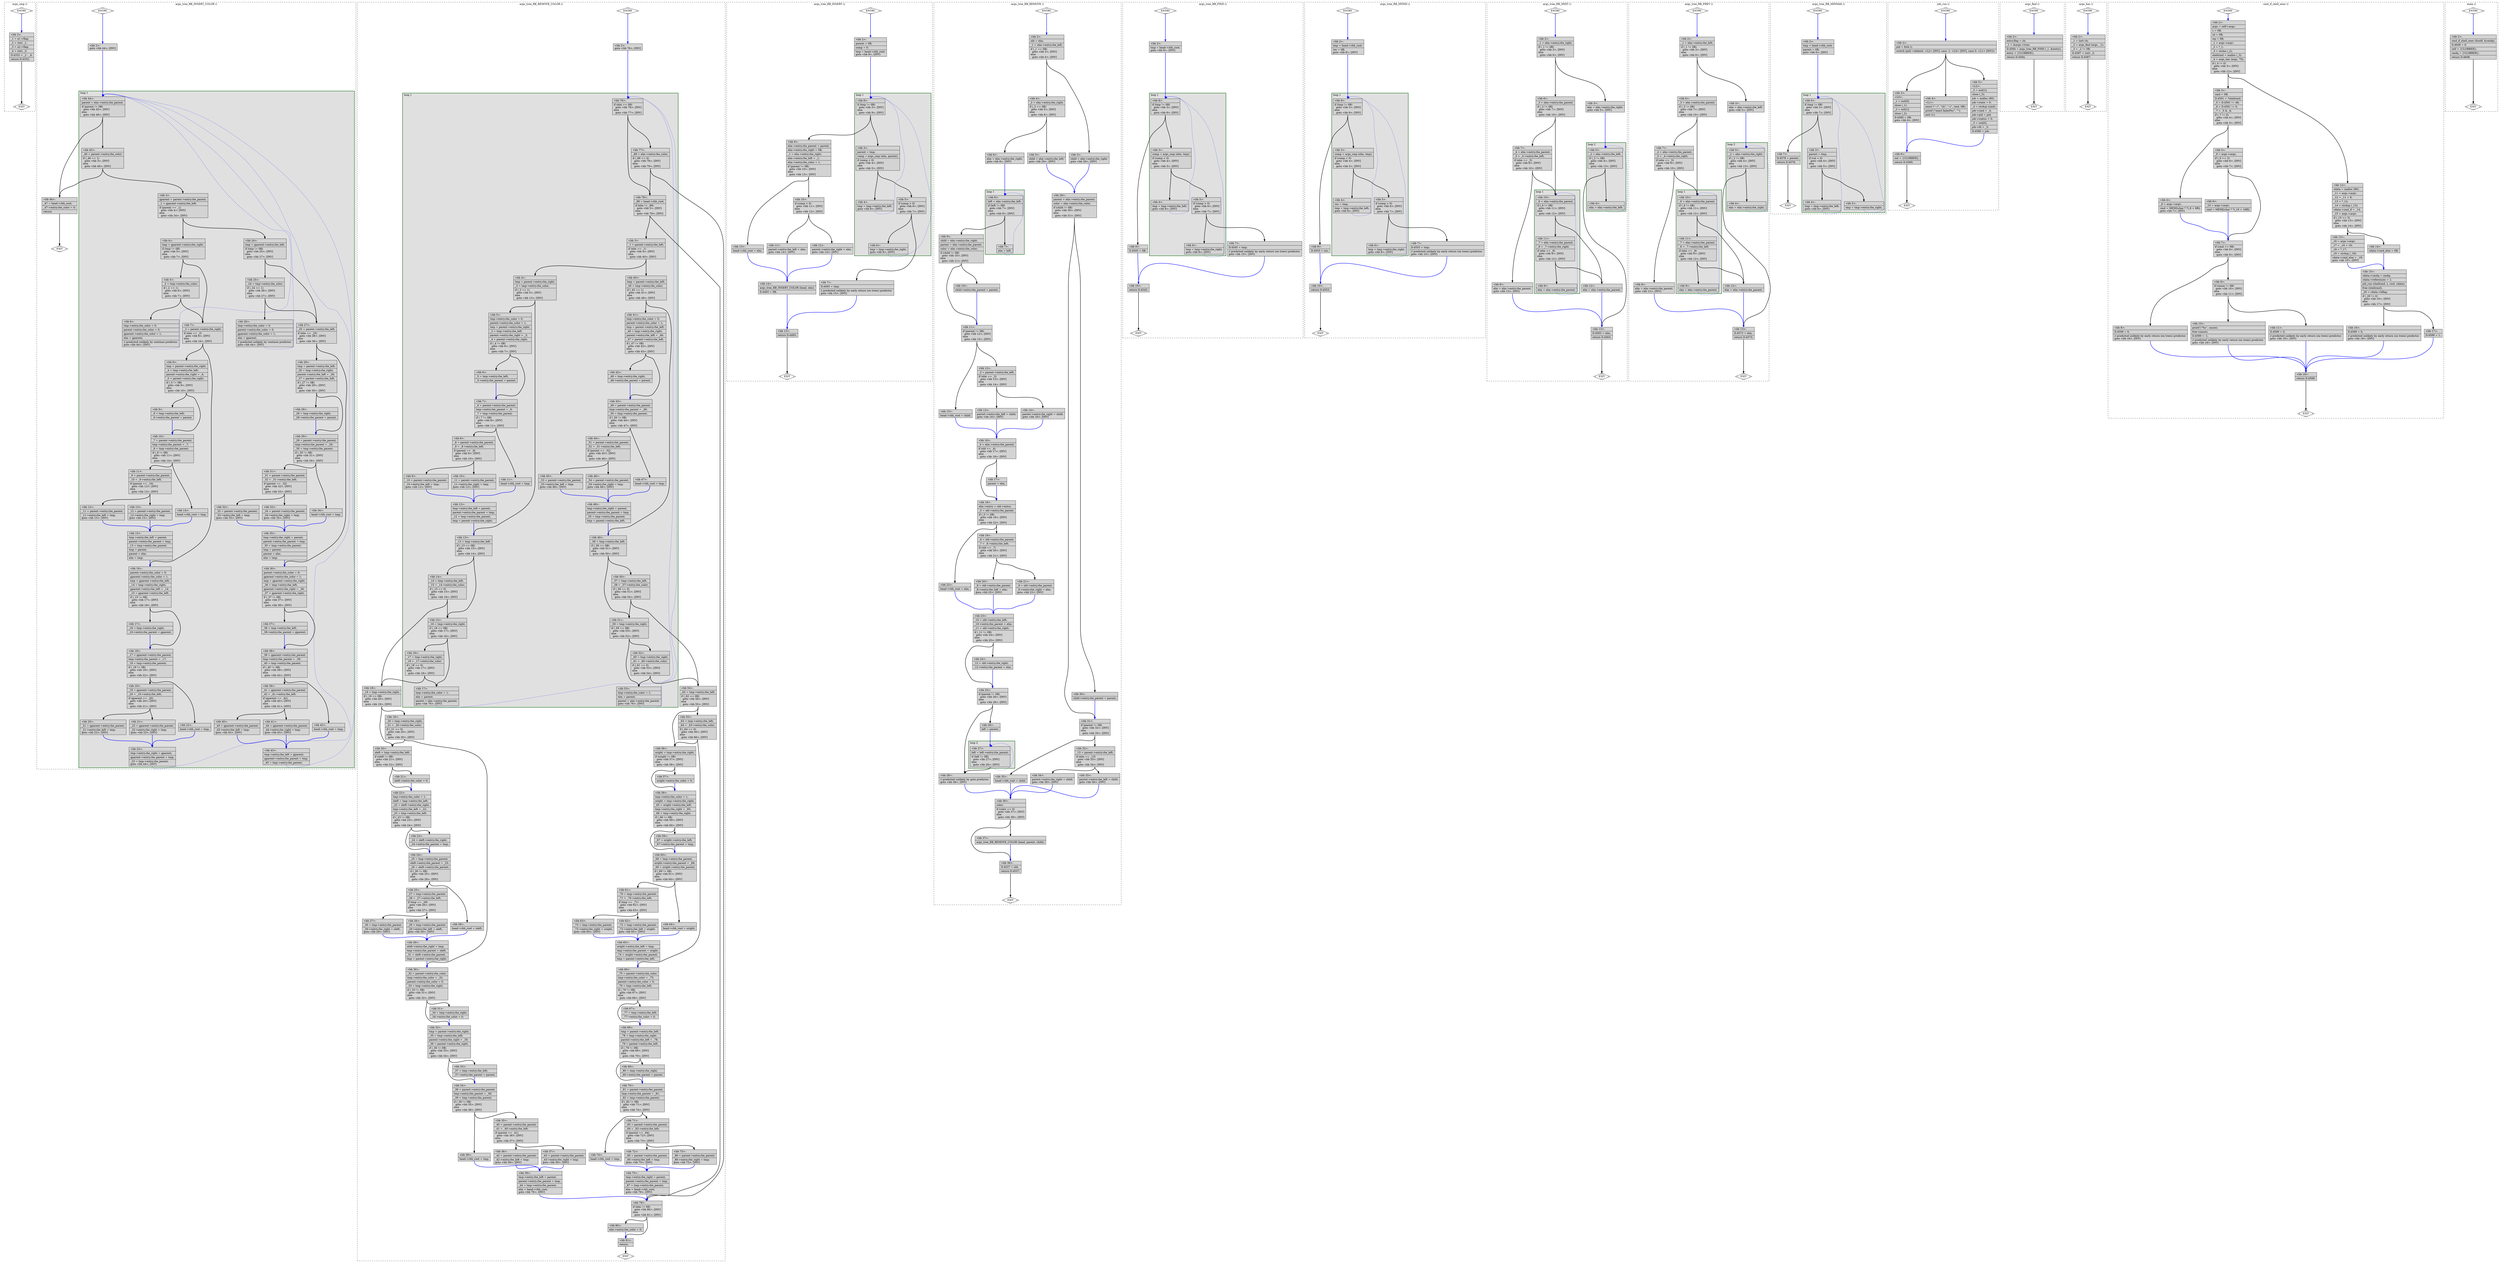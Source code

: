 digraph "test.o-tmux_leak_5.c.015t.cfg" {
overlap=false;
subgraph "cluster_args_cmp" {
	style="dashed";
	color="black";
	label="args_cmp ()";
	fn_22_basic_block_0 [shape=Mdiamond,style=filled,fillcolor=white,label="ENTRY"];

	fn_22_basic_block_1 [shape=Mdiamond,style=filled,fillcolor=white,label="EXIT"];

	fn_22_basic_block_2 [shape=record,style=filled,fillcolor=lightgrey,label="{\<bb\ 2\>:\l\
|_1\ =\ a1-\>flag;\l\
|_2\ =\ (int)\ _1;\l\
|_3\ =\ a2-\>flag;\l\
|_4\ =\ (int)\ _3;\l\
|D.4332\ =\ _2\ -\ _4;\l\
|return\ D.4332;\l\
}"];

	fn_22_basic_block_0:s -> fn_22_basic_block_2:n [style="solid,bold",color=blue,weight=100,constraint=true];
	fn_22_basic_block_2:s -> fn_22_basic_block_1:n [style="solid,bold",color=black,weight=10,constraint=true];
	fn_22_basic_block_0:s -> fn_22_basic_block_1:n [style="invis",constraint=true];
}
subgraph "cluster_args_tree_RB_INSERT_COLOR" {
	style="dashed";
	color="black";
	label="args_tree_RB_INSERT_COLOR ()";
	subgraph cluster_23_1 {
	style="filled";
	color="darkgreen";
	fillcolor="grey88";
	label="loop 1";
	labeljust=l;
	penwidth=2;
	fn_23_basic_block_44 [shape=record,style=filled,fillcolor=lightgrey,label="{\<bb\ 44\>:\l\
|parent\ =\ elm-\>entry.rbe_parent;\l\
|if\ (parent\ !=\ 0B)\l\
\ \ goto\ \<bb\ 45\>;\ [INV]\l\
else\l\
\ \ goto\ \<bb\ 46\>;\ [INV]\l\
}"];

	fn_23_basic_block_45 [shape=record,style=filled,fillcolor=lightgrey,label="{\<bb\ 45\>:\l\
|_46\ =\ parent-\>entry.rbe_color;\l\
|if\ (_46\ ==\ 1)\l\
\ \ goto\ \<bb\ 3\>;\ [INV]\l\
else\l\
\ \ goto\ \<bb\ 46\>;\ [INV]\l\
}"];

	fn_23_basic_block_3 [shape=record,style=filled,fillcolor=lightgrey,label="{\<bb\ 3\>:\l\
|gparent\ =\ parent-\>entry.rbe_parent;\l\
|_1\ =\ gparent-\>entry.rbe_left;\l\
|if\ (parent\ ==\ _1)\l\
\ \ goto\ \<bb\ 4\>;\ [INV]\l\
else\l\
\ \ goto\ \<bb\ 24\>;\ [INV]\l\
}"];

	fn_23_basic_block_4 [shape=record,style=filled,fillcolor=lightgrey,label="{\<bb\ 4\>:\l\
|tmp\ =\ gparent-\>entry.rbe_right;\l\
|if\ (tmp\ !=\ 0B)\l\
\ \ goto\ \<bb\ 5\>;\ [INV]\l\
else\l\
\ \ goto\ \<bb\ 7\>;\ [INV]\l\
}"];

	fn_23_basic_block_24 [shape=record,style=filled,fillcolor=lightgrey,label="{\<bb\ 24\>:\l\
|tmp\ =\ gparent-\>entry.rbe_left;\l\
|if\ (tmp\ !=\ 0B)\l\
\ \ goto\ \<bb\ 25\>;\ [INV]\l\
else\l\
\ \ goto\ \<bb\ 27\>;\ [INV]\l\
}"];

	fn_23_basic_block_5 [shape=record,style=filled,fillcolor=lightgrey,label="{\<bb\ 5\>:\l\
|_2\ =\ tmp-\>entry.rbe_color;\l\
|if\ (_2\ ==\ 1)\l\
\ \ goto\ \<bb\ 6\>;\ [INV]\l\
else\l\
\ \ goto\ \<bb\ 7\>;\ [INV]\l\
}"];

	fn_23_basic_block_7 [shape=record,style=filled,fillcolor=lightgrey,label="{\<bb\ 7\>:\l\
|_3\ =\ parent-\>entry.rbe_right;\l\
|if\ (elm\ ==\ _3)\l\
\ \ goto\ \<bb\ 8\>;\ [INV]\l\
else\l\
\ \ goto\ \<bb\ 16\>;\ [INV]\l\
}"];

	fn_23_basic_block_25 [shape=record,style=filled,fillcolor=lightgrey,label="{\<bb\ 25\>:\l\
|_24\ =\ tmp-\>entry.rbe_color;\l\
|if\ (_24\ ==\ 1)\l\
\ \ goto\ \<bb\ 26\>;\ [INV]\l\
else\l\
\ \ goto\ \<bb\ 27\>;\ [INV]\l\
}"];

	fn_23_basic_block_27 [shape=record,style=filled,fillcolor=lightgrey,label="{\<bb\ 27\>:\l\
|_25\ =\ parent-\>entry.rbe_left;\l\
|if\ (elm\ ==\ _25)\l\
\ \ goto\ \<bb\ 28\>;\ [INV]\l\
else\l\
\ \ goto\ \<bb\ 36\>;\ [INV]\l\
}"];

	fn_23_basic_block_6 [shape=record,style=filled,fillcolor=lightgrey,label="{\<bb\ 6\>:\l\
|tmp-\>entry.rbe_color\ =\ 0;\l\
|parent-\>entry.rbe_color\ =\ 0;\l\
|gparent-\>entry.rbe_color\ =\ 1;\l\
|elm\ =\ gparent;\l\
|//\ predicted\ unlikely\ by\ continue\ predictor.\l\
goto\ \<bb\ 44\>;\ [INV]\l\
}"];

	fn_23_basic_block_8 [shape=record,style=filled,fillcolor=lightgrey,label="{\<bb\ 8\>:\l\
|tmp\ =\ parent-\>entry.rbe_right;\l\
|_4\ =\ tmp-\>entry.rbe_left;\l\
|parent-\>entry.rbe_right\ =\ _4;\l\
|_5\ =\ parent-\>entry.rbe_right;\l\
|if\ (_5\ !=\ 0B)\l\
\ \ goto\ \<bb\ 9\>;\ [INV]\l\
else\l\
\ \ goto\ \<bb\ 10\>;\ [INV]\l\
}"];

	fn_23_basic_block_16 [shape=record,style=filled,fillcolor=lightgrey,label="{\<bb\ 16\>:\l\
|parent-\>entry.rbe_color\ =\ 0;\l\
|gparent-\>entry.rbe_color\ =\ 1;\l\
|tmp\ =\ gparent-\>entry.rbe_left;\l\
|_14\ =\ tmp-\>entry.rbe_right;\l\
|gparent-\>entry.rbe_left\ =\ _14;\l\
|_15\ =\ gparent-\>entry.rbe_left;\l\
|if\ (_15\ !=\ 0B)\l\
\ \ goto\ \<bb\ 17\>;\ [INV]\l\
else\l\
\ \ goto\ \<bb\ 18\>;\ [INV]\l\
}"];

	fn_23_basic_block_26 [shape=record,style=filled,fillcolor=lightgrey,label="{\<bb\ 26\>:\l\
|tmp-\>entry.rbe_color\ =\ 0;\l\
|parent-\>entry.rbe_color\ =\ 0;\l\
|gparent-\>entry.rbe_color\ =\ 1;\l\
|elm\ =\ gparent;\l\
|//\ predicted\ unlikely\ by\ continue\ predictor.\l\
goto\ \<bb\ 44\>;\ [INV]\l\
}"];

	fn_23_basic_block_28 [shape=record,style=filled,fillcolor=lightgrey,label="{\<bb\ 28\>:\l\
|tmp\ =\ parent-\>entry.rbe_left;\l\
|_26\ =\ tmp-\>entry.rbe_right;\l\
|parent-\>entry.rbe_left\ =\ _26;\l\
|_27\ =\ parent-\>entry.rbe_left;\l\
|if\ (_27\ !=\ 0B)\l\
\ \ goto\ \<bb\ 29\>;\ [INV]\l\
else\l\
\ \ goto\ \<bb\ 30\>;\ [INV]\l\
}"];

	fn_23_basic_block_36 [shape=record,style=filled,fillcolor=lightgrey,label="{\<bb\ 36\>:\l\
|parent-\>entry.rbe_color\ =\ 0;\l\
|gparent-\>entry.rbe_color\ =\ 1;\l\
|tmp\ =\ gparent-\>entry.rbe_right;\l\
|_36\ =\ tmp-\>entry.rbe_left;\l\
|gparent-\>entry.rbe_right\ =\ _36;\l\
|_37\ =\ gparent-\>entry.rbe_right;\l\
|if\ (_37\ !=\ 0B)\l\
\ \ goto\ \<bb\ 37\>;\ [INV]\l\
else\l\
\ \ goto\ \<bb\ 38\>;\ [INV]\l\
}"];

	fn_23_basic_block_9 [shape=record,style=filled,fillcolor=lightgrey,label="{\<bb\ 9\>:\l\
|_6\ =\ tmp-\>entry.rbe_left;\l\
|_6-\>entry.rbe_parent\ =\ parent;\l\
}"];

	fn_23_basic_block_10 [shape=record,style=filled,fillcolor=lightgrey,label="{\<bb\ 10\>:\l\
|_7\ =\ parent-\>entry.rbe_parent;\l\
|tmp-\>entry.rbe_parent\ =\ _7;\l\
|_8\ =\ tmp-\>entry.rbe_parent;\l\
|if\ (_8\ !=\ 0B)\l\
\ \ goto\ \<bb\ 11\>;\ [INV]\l\
else\l\
\ \ goto\ \<bb\ 14\>;\ [INV]\l\
}"];

	fn_23_basic_block_17 [shape=record,style=filled,fillcolor=lightgrey,label="{\<bb\ 17\>:\l\
|_16\ =\ tmp-\>entry.rbe_right;\l\
|_16-\>entry.rbe_parent\ =\ gparent;\l\
}"];

	fn_23_basic_block_18 [shape=record,style=filled,fillcolor=lightgrey,label="{\<bb\ 18\>:\l\
|_17\ =\ gparent-\>entry.rbe_parent;\l\
|tmp-\>entry.rbe_parent\ =\ _17;\l\
|_18\ =\ tmp-\>entry.rbe_parent;\l\
|if\ (_18\ !=\ 0B)\l\
\ \ goto\ \<bb\ 19\>;\ [INV]\l\
else\l\
\ \ goto\ \<bb\ 22\>;\ [INV]\l\
}"];

	fn_23_basic_block_29 [shape=record,style=filled,fillcolor=lightgrey,label="{\<bb\ 29\>:\l\
|_28\ =\ tmp-\>entry.rbe_right;\l\
|_28-\>entry.rbe_parent\ =\ parent;\l\
}"];

	fn_23_basic_block_30 [shape=record,style=filled,fillcolor=lightgrey,label="{\<bb\ 30\>:\l\
|_29\ =\ parent-\>entry.rbe_parent;\l\
|tmp-\>entry.rbe_parent\ =\ _29;\l\
|_30\ =\ tmp-\>entry.rbe_parent;\l\
|if\ (_30\ !=\ 0B)\l\
\ \ goto\ \<bb\ 31\>;\ [INV]\l\
else\l\
\ \ goto\ \<bb\ 34\>;\ [INV]\l\
}"];

	fn_23_basic_block_37 [shape=record,style=filled,fillcolor=lightgrey,label="{\<bb\ 37\>:\l\
|_38\ =\ tmp-\>entry.rbe_left;\l\
|_38-\>entry.rbe_parent\ =\ gparent;\l\
}"];

	fn_23_basic_block_38 [shape=record,style=filled,fillcolor=lightgrey,label="{\<bb\ 38\>:\l\
|_39\ =\ gparent-\>entry.rbe_parent;\l\
|tmp-\>entry.rbe_parent\ =\ _39;\l\
|_40\ =\ tmp-\>entry.rbe_parent;\l\
|if\ (_40\ !=\ 0B)\l\
\ \ goto\ \<bb\ 39\>;\ [INV]\l\
else\l\
\ \ goto\ \<bb\ 42\>;\ [INV]\l\
}"];

	fn_23_basic_block_11 [shape=record,style=filled,fillcolor=lightgrey,label="{\<bb\ 11\>:\l\
|_9\ =\ parent-\>entry.rbe_parent;\l\
|_10\ =\ _9-\>entry.rbe_left;\l\
|if\ (parent\ ==\ _10)\l\
\ \ goto\ \<bb\ 12\>;\ [INV]\l\
else\l\
\ \ goto\ \<bb\ 13\>;\ [INV]\l\
}"];

	fn_23_basic_block_14 [shape=record,style=filled,fillcolor=lightgrey,label="{\<bb\ 14\>:\l\
|head-\>rbh_root\ =\ tmp;\l\
}"];

	fn_23_basic_block_19 [shape=record,style=filled,fillcolor=lightgrey,label="{\<bb\ 19\>:\l\
|_19\ =\ gparent-\>entry.rbe_parent;\l\
|_20\ =\ _19-\>entry.rbe_left;\l\
|if\ (gparent\ ==\ _20)\l\
\ \ goto\ \<bb\ 20\>;\ [INV]\l\
else\l\
\ \ goto\ \<bb\ 21\>;\ [INV]\l\
}"];

	fn_23_basic_block_22 [shape=record,style=filled,fillcolor=lightgrey,label="{\<bb\ 22\>:\l\
|head-\>rbh_root\ =\ tmp;\l\
}"];

	fn_23_basic_block_31 [shape=record,style=filled,fillcolor=lightgrey,label="{\<bb\ 31\>:\l\
|_31\ =\ parent-\>entry.rbe_parent;\l\
|_32\ =\ _31-\>entry.rbe_left;\l\
|if\ (parent\ ==\ _32)\l\
\ \ goto\ \<bb\ 32\>;\ [INV]\l\
else\l\
\ \ goto\ \<bb\ 33\>;\ [INV]\l\
}"];

	fn_23_basic_block_34 [shape=record,style=filled,fillcolor=lightgrey,label="{\<bb\ 34\>:\l\
|head-\>rbh_root\ =\ tmp;\l\
}"];

	fn_23_basic_block_39 [shape=record,style=filled,fillcolor=lightgrey,label="{\<bb\ 39\>:\l\
|_41\ =\ gparent-\>entry.rbe_parent;\l\
|_42\ =\ _41-\>entry.rbe_left;\l\
|if\ (gparent\ ==\ _42)\l\
\ \ goto\ \<bb\ 40\>;\ [INV]\l\
else\l\
\ \ goto\ \<bb\ 41\>;\ [INV]\l\
}"];

	fn_23_basic_block_42 [shape=record,style=filled,fillcolor=lightgrey,label="{\<bb\ 42\>:\l\
|head-\>rbh_root\ =\ tmp;\l\
}"];

	fn_23_basic_block_12 [shape=record,style=filled,fillcolor=lightgrey,label="{\<bb\ 12\>:\l\
|_11\ =\ parent-\>entry.rbe_parent;\l\
|_11-\>entry.rbe_left\ =\ tmp;\l\
goto\ \<bb\ 15\>;\ [INV]\l\
}"];

	fn_23_basic_block_13 [shape=record,style=filled,fillcolor=lightgrey,label="{\<bb\ 13\>:\l\
|_12\ =\ parent-\>entry.rbe_parent;\l\
|_12-\>entry.rbe_right\ =\ tmp;\l\
goto\ \<bb\ 15\>;\ [INV]\l\
}"];

	fn_23_basic_block_15 [shape=record,style=filled,fillcolor=lightgrey,label="{\<bb\ 15\>:\l\
|tmp-\>entry.rbe_left\ =\ parent;\l\
|parent-\>entry.rbe_parent\ =\ tmp;\l\
|_13\ =\ tmp-\>entry.rbe_parent;\l\
|tmp\ =\ parent;\l\
|parent\ =\ elm;\l\
|elm\ =\ tmp;\l\
}"];

	fn_23_basic_block_20 [shape=record,style=filled,fillcolor=lightgrey,label="{\<bb\ 20\>:\l\
|_21\ =\ gparent-\>entry.rbe_parent;\l\
|_21-\>entry.rbe_left\ =\ tmp;\l\
goto\ \<bb\ 23\>;\ [INV]\l\
}"];

	fn_23_basic_block_21 [shape=record,style=filled,fillcolor=lightgrey,label="{\<bb\ 21\>:\l\
|_22\ =\ gparent-\>entry.rbe_parent;\l\
|_22-\>entry.rbe_right\ =\ tmp;\l\
goto\ \<bb\ 23\>;\ [INV]\l\
}"];

	fn_23_basic_block_23 [shape=record,style=filled,fillcolor=lightgrey,label="{\<bb\ 23\>:\l\
|tmp-\>entry.rbe_right\ =\ gparent;\l\
|gparent-\>entry.rbe_parent\ =\ tmp;\l\
|_23\ =\ tmp-\>entry.rbe_parent;\l\
goto\ \<bb\ 44\>;\ [INV]\l\
}"];

	fn_23_basic_block_32 [shape=record,style=filled,fillcolor=lightgrey,label="{\<bb\ 32\>:\l\
|_33\ =\ parent-\>entry.rbe_parent;\l\
|_33-\>entry.rbe_left\ =\ tmp;\l\
goto\ \<bb\ 35\>;\ [INV]\l\
}"];

	fn_23_basic_block_33 [shape=record,style=filled,fillcolor=lightgrey,label="{\<bb\ 33\>:\l\
|_34\ =\ parent-\>entry.rbe_parent;\l\
|_34-\>entry.rbe_right\ =\ tmp;\l\
goto\ \<bb\ 35\>;\ [INV]\l\
}"];

	fn_23_basic_block_35 [shape=record,style=filled,fillcolor=lightgrey,label="{\<bb\ 35\>:\l\
|tmp-\>entry.rbe_right\ =\ parent;\l\
|parent-\>entry.rbe_parent\ =\ tmp;\l\
|_35\ =\ tmp-\>entry.rbe_parent;\l\
|tmp\ =\ parent;\l\
|parent\ =\ elm;\l\
|elm\ =\ tmp;\l\
}"];

	fn_23_basic_block_40 [shape=record,style=filled,fillcolor=lightgrey,label="{\<bb\ 40\>:\l\
|_43\ =\ gparent-\>entry.rbe_parent;\l\
|_43-\>entry.rbe_left\ =\ tmp;\l\
goto\ \<bb\ 43\>;\ [INV]\l\
}"];

	fn_23_basic_block_41 [shape=record,style=filled,fillcolor=lightgrey,label="{\<bb\ 41\>:\l\
|_44\ =\ gparent-\>entry.rbe_parent;\l\
|_44-\>entry.rbe_right\ =\ tmp;\l\
goto\ \<bb\ 43\>;\ [INV]\l\
}"];

	fn_23_basic_block_43 [shape=record,style=filled,fillcolor=lightgrey,label="{\<bb\ 43\>:\l\
|tmp-\>entry.rbe_left\ =\ gparent;\l\
|gparent-\>entry.rbe_parent\ =\ tmp;\l\
|_45\ =\ tmp-\>entry.rbe_parent;\l\
}"];

	}
	fn_23_basic_block_0 [shape=Mdiamond,style=filled,fillcolor=white,label="ENTRY"];

	fn_23_basic_block_1 [shape=Mdiamond,style=filled,fillcolor=white,label="EXIT"];

	fn_23_basic_block_2 [shape=record,style=filled,fillcolor=lightgrey,label="{\<bb\ 2\>:\l\
goto\ \<bb\ 44\>;\ [INV]\l\
}"];

	fn_23_basic_block_46 [shape=record,style=filled,fillcolor=lightgrey,label="{\<bb\ 46\>:\l\
|_47\ =\ head-\>rbh_root;\l\
|_47-\>entry.rbe_color\ =\ 0;\l\
|return;\l\
}"];

	fn_23_basic_block_0:s -> fn_23_basic_block_2:n [style="solid,bold",color=blue,weight=100,constraint=true];
	fn_23_basic_block_2:s -> fn_23_basic_block_44:n [style="solid,bold",color=blue,weight=100,constraint=true];
	fn_23_basic_block_3:s -> fn_23_basic_block_4:n [style="solid,bold",color=black,weight=10,constraint=true];
	fn_23_basic_block_3:s -> fn_23_basic_block_24:n [style="solid,bold",color=black,weight=10,constraint=true];
	fn_23_basic_block_4:s -> fn_23_basic_block_5:n [style="solid,bold",color=black,weight=10,constraint=true];
	fn_23_basic_block_4:s -> fn_23_basic_block_7:n [style="solid,bold",color=black,weight=10,constraint=true];
	fn_23_basic_block_5:s -> fn_23_basic_block_6:n [style="solid,bold",color=black,weight=10,constraint=true];
	fn_23_basic_block_5:s -> fn_23_basic_block_7:n [style="solid,bold",color=black,weight=10,constraint=true];
	fn_23_basic_block_6:s -> fn_23_basic_block_44:n [style="dotted,bold",color=blue,weight=10,constraint=false];
	fn_23_basic_block_7:s -> fn_23_basic_block_8:n [style="solid,bold",color=black,weight=10,constraint=true];
	fn_23_basic_block_7:s -> fn_23_basic_block_16:n [style="solid,bold",color=black,weight=10,constraint=true];
	fn_23_basic_block_8:s -> fn_23_basic_block_9:n [style="solid,bold",color=black,weight=10,constraint=true];
	fn_23_basic_block_8:s -> fn_23_basic_block_10:n [style="solid,bold",color=black,weight=10,constraint=true];
	fn_23_basic_block_9:s -> fn_23_basic_block_10:n [style="solid,bold",color=blue,weight=100,constraint=true];
	fn_23_basic_block_10:s -> fn_23_basic_block_11:n [style="solid,bold",color=black,weight=10,constraint=true];
	fn_23_basic_block_10:s -> fn_23_basic_block_14:n [style="solid,bold",color=black,weight=10,constraint=true];
	fn_23_basic_block_11:s -> fn_23_basic_block_12:n [style="solid,bold",color=black,weight=10,constraint=true];
	fn_23_basic_block_11:s -> fn_23_basic_block_13:n [style="solid,bold",color=black,weight=10,constraint=true];
	fn_23_basic_block_12:s -> fn_23_basic_block_15:n [style="solid,bold",color=blue,weight=100,constraint=true];
	fn_23_basic_block_13:s -> fn_23_basic_block_15:n [style="solid,bold",color=blue,weight=100,constraint=true];
	fn_23_basic_block_14:s -> fn_23_basic_block_15:n [style="solid,bold",color=blue,weight=100,constraint=true];
	fn_23_basic_block_15:s -> fn_23_basic_block_16:n [style="solid,bold",color=blue,weight=100,constraint=true];
	fn_23_basic_block_16:s -> fn_23_basic_block_17:n [style="solid,bold",color=black,weight=10,constraint=true];
	fn_23_basic_block_16:s -> fn_23_basic_block_18:n [style="solid,bold",color=black,weight=10,constraint=true];
	fn_23_basic_block_17:s -> fn_23_basic_block_18:n [style="solid,bold",color=blue,weight=100,constraint=true];
	fn_23_basic_block_18:s -> fn_23_basic_block_19:n [style="solid,bold",color=black,weight=10,constraint=true];
	fn_23_basic_block_18:s -> fn_23_basic_block_22:n [style="solid,bold",color=black,weight=10,constraint=true];
	fn_23_basic_block_19:s -> fn_23_basic_block_20:n [style="solid,bold",color=black,weight=10,constraint=true];
	fn_23_basic_block_19:s -> fn_23_basic_block_21:n [style="solid,bold",color=black,weight=10,constraint=true];
	fn_23_basic_block_20:s -> fn_23_basic_block_23:n [style="solid,bold",color=blue,weight=100,constraint=true];
	fn_23_basic_block_21:s -> fn_23_basic_block_23:n [style="solid,bold",color=blue,weight=100,constraint=true];
	fn_23_basic_block_22:s -> fn_23_basic_block_23:n [style="solid,bold",color=blue,weight=100,constraint=true];
	fn_23_basic_block_23:s -> fn_23_basic_block_44:n [style="dotted,bold",color=blue,weight=10,constraint=false];
	fn_23_basic_block_24:s -> fn_23_basic_block_25:n [style="solid,bold",color=black,weight=10,constraint=true];
	fn_23_basic_block_24:s -> fn_23_basic_block_27:n [style="solid,bold",color=black,weight=10,constraint=true];
	fn_23_basic_block_25:s -> fn_23_basic_block_26:n [style="solid,bold",color=black,weight=10,constraint=true];
	fn_23_basic_block_25:s -> fn_23_basic_block_27:n [style="solid,bold",color=black,weight=10,constraint=true];
	fn_23_basic_block_26:s -> fn_23_basic_block_44:n [style="dotted,bold",color=blue,weight=10,constraint=false];
	fn_23_basic_block_27:s -> fn_23_basic_block_28:n [style="solid,bold",color=black,weight=10,constraint=true];
	fn_23_basic_block_27:s -> fn_23_basic_block_36:n [style="solid,bold",color=black,weight=10,constraint=true];
	fn_23_basic_block_28:s -> fn_23_basic_block_29:n [style="solid,bold",color=black,weight=10,constraint=true];
	fn_23_basic_block_28:s -> fn_23_basic_block_30:n [style="solid,bold",color=black,weight=10,constraint=true];
	fn_23_basic_block_29:s -> fn_23_basic_block_30:n [style="solid,bold",color=blue,weight=100,constraint=true];
	fn_23_basic_block_30:s -> fn_23_basic_block_31:n [style="solid,bold",color=black,weight=10,constraint=true];
	fn_23_basic_block_30:s -> fn_23_basic_block_34:n [style="solid,bold",color=black,weight=10,constraint=true];
	fn_23_basic_block_31:s -> fn_23_basic_block_32:n [style="solid,bold",color=black,weight=10,constraint=true];
	fn_23_basic_block_31:s -> fn_23_basic_block_33:n [style="solid,bold",color=black,weight=10,constraint=true];
	fn_23_basic_block_32:s -> fn_23_basic_block_35:n [style="solid,bold",color=blue,weight=100,constraint=true];
	fn_23_basic_block_33:s -> fn_23_basic_block_35:n [style="solid,bold",color=blue,weight=100,constraint=true];
	fn_23_basic_block_34:s -> fn_23_basic_block_35:n [style="solid,bold",color=blue,weight=100,constraint=true];
	fn_23_basic_block_35:s -> fn_23_basic_block_36:n [style="solid,bold",color=blue,weight=100,constraint=true];
	fn_23_basic_block_36:s -> fn_23_basic_block_37:n [style="solid,bold",color=black,weight=10,constraint=true];
	fn_23_basic_block_36:s -> fn_23_basic_block_38:n [style="solid,bold",color=black,weight=10,constraint=true];
	fn_23_basic_block_37:s -> fn_23_basic_block_38:n [style="solid,bold",color=blue,weight=100,constraint=true];
	fn_23_basic_block_38:s -> fn_23_basic_block_39:n [style="solid,bold",color=black,weight=10,constraint=true];
	fn_23_basic_block_38:s -> fn_23_basic_block_42:n [style="solid,bold",color=black,weight=10,constraint=true];
	fn_23_basic_block_39:s -> fn_23_basic_block_40:n [style="solid,bold",color=black,weight=10,constraint=true];
	fn_23_basic_block_39:s -> fn_23_basic_block_41:n [style="solid,bold",color=black,weight=10,constraint=true];
	fn_23_basic_block_40:s -> fn_23_basic_block_43:n [style="solid,bold",color=blue,weight=100,constraint=true];
	fn_23_basic_block_41:s -> fn_23_basic_block_43:n [style="solid,bold",color=blue,weight=100,constraint=true];
	fn_23_basic_block_42:s -> fn_23_basic_block_43:n [style="solid,bold",color=blue,weight=100,constraint=true];
	fn_23_basic_block_43:s -> fn_23_basic_block_44:n [style="dotted,bold",color=blue,weight=10,constraint=false];
	fn_23_basic_block_44:s -> fn_23_basic_block_45:n [style="solid,bold",color=black,weight=10,constraint=true];
	fn_23_basic_block_44:s -> fn_23_basic_block_46:n [style="solid,bold",color=black,weight=10,constraint=true];
	fn_23_basic_block_45:s -> fn_23_basic_block_3:n [style="solid,bold",color=black,weight=10,constraint=true];
	fn_23_basic_block_45:s -> fn_23_basic_block_46:n [style="solid,bold",color=black,weight=10,constraint=true];
	fn_23_basic_block_46:s -> fn_23_basic_block_1:n [style="solid,bold",color=black,weight=10,constraint=true];
	fn_23_basic_block_0:s -> fn_23_basic_block_1:n [style="invis",constraint=true];
}
subgraph "cluster_args_tree_RB_REMOVE_COLOR" {
	style="dashed";
	color="black";
	label="args_tree_RB_REMOVE_COLOR ()";
	subgraph cluster_24_1 {
	style="filled";
	color="darkgreen";
	fillcolor="grey88";
	label="loop 1";
	labeljust=l;
	penwidth=2;
	fn_24_basic_block_76 [shape=record,style=filled,fillcolor=lightgrey,label="{\<bb\ 76\>:\l\
|if\ (elm\ ==\ 0B)\l\
\ \ goto\ \<bb\ 78\>;\ [INV]\l\
else\l\
\ \ goto\ \<bb\ 77\>;\ [INV]\l\
}"];

	fn_24_basic_block_78 [shape=record,style=filled,fillcolor=lightgrey,label="{\<bb\ 78\>:\l\
|_89\ =\ head-\>rbh_root;\l\
|if\ (elm\ !=\ _89)\l\
\ \ goto\ \<bb\ 3\>;\ [INV]\l\
else\l\
\ \ goto\ \<bb\ 79\>;\ [INV]\l\
}"];

	fn_24_basic_block_77 [shape=record,style=filled,fillcolor=lightgrey,label="{\<bb\ 77\>:\l\
|_88\ =\ elm-\>entry.rbe_color;\l\
|if\ (_88\ ==\ 0)\l\
\ \ goto\ \<bb\ 78\>;\ [INV]\l\
else\l\
\ \ goto\ \<bb\ 79\>;\ [INV]\l\
}"];

	fn_24_basic_block_3 [shape=record,style=filled,fillcolor=lightgrey,label="{\<bb\ 3\>:\l\
|_1\ =\ parent-\>entry.rbe_left;\l\
|if\ (elm\ ==\ _1)\l\
\ \ goto\ \<bb\ 4\>;\ [INV]\l\
else\l\
\ \ goto\ \<bb\ 40\>;\ [INV]\l\
}"];

	fn_24_basic_block_4 [shape=record,style=filled,fillcolor=lightgrey,label="{\<bb\ 4\>:\l\
|tmp\ =\ parent-\>entry.rbe_right;\l\
|_2\ =\ tmp-\>entry.rbe_color;\l\
|if\ (_2\ ==\ 1)\l\
\ \ goto\ \<bb\ 5\>;\ [INV]\l\
else\l\
\ \ goto\ \<bb\ 13\>;\ [INV]\l\
}"];

	fn_24_basic_block_40 [shape=record,style=filled,fillcolor=lightgrey,label="{\<bb\ 40\>:\l\
|tmp\ =\ parent-\>entry.rbe_left;\l\
|_45\ =\ tmp-\>entry.rbe_color;\l\
|if\ (_45\ ==\ 1)\l\
\ \ goto\ \<bb\ 41\>;\ [INV]\l\
else\l\
\ \ goto\ \<bb\ 49\>;\ [INV]\l\
}"];

	fn_24_basic_block_5 [shape=record,style=filled,fillcolor=lightgrey,label="{\<bb\ 5\>:\l\
|tmp-\>entry.rbe_color\ =\ 0;\l\
|parent-\>entry.rbe_color\ =\ 1;\l\
|tmp\ =\ parent-\>entry.rbe_right;\l\
|_3\ =\ tmp-\>entry.rbe_left;\l\
|parent-\>entry.rbe_right\ =\ _3;\l\
|_4\ =\ parent-\>entry.rbe_right;\l\
|if\ (_4\ !=\ 0B)\l\
\ \ goto\ \<bb\ 6\>;\ [INV]\l\
else\l\
\ \ goto\ \<bb\ 7\>;\ [INV]\l\
}"];

	fn_24_basic_block_13 [shape=record,style=filled,fillcolor=lightgrey,label="{\<bb\ 13\>:\l\
|_13\ =\ tmp-\>entry.rbe_left;\l\
|if\ (_13\ ==\ 0B)\l\
\ \ goto\ \<bb\ 15\>;\ [INV]\l\
else\l\
\ \ goto\ \<bb\ 14\>;\ [INV]\l\
}"];

	fn_24_basic_block_41 [shape=record,style=filled,fillcolor=lightgrey,label="{\<bb\ 41\>:\l\
|tmp-\>entry.rbe_color\ =\ 0;\l\
|parent-\>entry.rbe_color\ =\ 1;\l\
|tmp\ =\ parent-\>entry.rbe_left;\l\
|_46\ =\ tmp-\>entry.rbe_right;\l\
|parent-\>entry.rbe_left\ =\ _46;\l\
|_47\ =\ parent-\>entry.rbe_left;\l\
|if\ (_47\ !=\ 0B)\l\
\ \ goto\ \<bb\ 42\>;\ [INV]\l\
else\l\
\ \ goto\ \<bb\ 43\>;\ [INV]\l\
}"];

	fn_24_basic_block_49 [shape=record,style=filled,fillcolor=lightgrey,label="{\<bb\ 49\>:\l\
|_56\ =\ tmp-\>entry.rbe_left;\l\
|if\ (_56\ ==\ 0B)\l\
\ \ goto\ \<bb\ 51\>;\ [INV]\l\
else\l\
\ \ goto\ \<bb\ 50\>;\ [INV]\l\
}"];

	fn_24_basic_block_6 [shape=record,style=filled,fillcolor=lightgrey,label="{\<bb\ 6\>:\l\
|_5\ =\ tmp-\>entry.rbe_left;\l\
|_5-\>entry.rbe_parent\ =\ parent;\l\
}"];

	fn_24_basic_block_7 [shape=record,style=filled,fillcolor=lightgrey,label="{\<bb\ 7\>:\l\
|_6\ =\ parent-\>entry.rbe_parent;\l\
|tmp-\>entry.rbe_parent\ =\ _6;\l\
|_7\ =\ tmp-\>entry.rbe_parent;\l\
|if\ (_7\ !=\ 0B)\l\
\ \ goto\ \<bb\ 8\>;\ [INV]\l\
else\l\
\ \ goto\ \<bb\ 11\>;\ [INV]\l\
}"];

	fn_24_basic_block_15 [shape=record,style=filled,fillcolor=lightgrey,label="{\<bb\ 15\>:\l\
|_16\ =\ tmp-\>entry.rbe_right;\l\
|if\ (_16\ ==\ 0B)\l\
\ \ goto\ \<bb\ 17\>;\ [INV]\l\
else\l\
\ \ goto\ \<bb\ 16\>;\ [INV]\l\
}"];

	fn_24_basic_block_14 [shape=record,style=filled,fillcolor=lightgrey,label="{\<bb\ 14\>:\l\
|_14\ =\ tmp-\>entry.rbe_left;\l\
|_15\ =\ _14-\>entry.rbe_color;\l\
|if\ (_15\ ==\ 0)\l\
\ \ goto\ \<bb\ 15\>;\ [INV]\l\
else\l\
\ \ goto\ \<bb\ 18\>;\ [INV]\l\
}"];

	fn_24_basic_block_42 [shape=record,style=filled,fillcolor=lightgrey,label="{\<bb\ 42\>:\l\
|_48\ =\ tmp-\>entry.rbe_right;\l\
|_48-\>entry.rbe_parent\ =\ parent;\l\
}"];

	fn_24_basic_block_43 [shape=record,style=filled,fillcolor=lightgrey,label="{\<bb\ 43\>:\l\
|_49\ =\ parent-\>entry.rbe_parent;\l\
|tmp-\>entry.rbe_parent\ =\ _49;\l\
|_50\ =\ tmp-\>entry.rbe_parent;\l\
|if\ (_50\ !=\ 0B)\l\
\ \ goto\ \<bb\ 44\>;\ [INV]\l\
else\l\
\ \ goto\ \<bb\ 47\>;\ [INV]\l\
}"];

	fn_24_basic_block_51 [shape=record,style=filled,fillcolor=lightgrey,label="{\<bb\ 51\>:\l\
|_59\ =\ tmp-\>entry.rbe_right;\l\
|if\ (_59\ ==\ 0B)\l\
\ \ goto\ \<bb\ 53\>;\ [INV]\l\
else\l\
\ \ goto\ \<bb\ 52\>;\ [INV]\l\
}"];

	fn_24_basic_block_50 [shape=record,style=filled,fillcolor=lightgrey,label="{\<bb\ 50\>:\l\
|_57\ =\ tmp-\>entry.rbe_left;\l\
|_58\ =\ _57-\>entry.rbe_color;\l\
|if\ (_58\ ==\ 0)\l\
\ \ goto\ \<bb\ 51\>;\ [INV]\l\
else\l\
\ \ goto\ \<bb\ 54\>;\ [INV]\l\
}"];

	fn_24_basic_block_8 [shape=record,style=filled,fillcolor=lightgrey,label="{\<bb\ 8\>:\l\
|_8\ =\ parent-\>entry.rbe_parent;\l\
|_9\ =\ _8-\>entry.rbe_left;\l\
|if\ (parent\ ==\ _9)\l\
\ \ goto\ \<bb\ 9\>;\ [INV]\l\
else\l\
\ \ goto\ \<bb\ 10\>;\ [INV]\l\
}"];

	fn_24_basic_block_11 [shape=record,style=filled,fillcolor=lightgrey,label="{\<bb\ 11\>:\l\
|head-\>rbh_root\ =\ tmp;\l\
}"];

	fn_24_basic_block_17 [shape=record,style=filled,fillcolor=lightgrey,label="{\<bb\ 17\>:\l\
|tmp-\>entry.rbe_color\ =\ 1;\l\
|elm\ =\ parent;\l\
|parent\ =\ elm-\>entry.rbe_parent;\l\
goto\ \<bb\ 76\>;\ [INV]\l\
}"];

	fn_24_basic_block_16 [shape=record,style=filled,fillcolor=lightgrey,label="{\<bb\ 16\>:\l\
|_17\ =\ tmp-\>entry.rbe_right;\l\
|_18\ =\ _17-\>entry.rbe_color;\l\
|if\ (_18\ ==\ 0)\l\
\ \ goto\ \<bb\ 17\>;\ [INV]\l\
else\l\
\ \ goto\ \<bb\ 18\>;\ [INV]\l\
}"];

	fn_24_basic_block_44 [shape=record,style=filled,fillcolor=lightgrey,label="{\<bb\ 44\>:\l\
|_51\ =\ parent-\>entry.rbe_parent;\l\
|_52\ =\ _51-\>entry.rbe_left;\l\
|if\ (parent\ ==\ _52)\l\
\ \ goto\ \<bb\ 45\>;\ [INV]\l\
else\l\
\ \ goto\ \<bb\ 46\>;\ [INV]\l\
}"];

	fn_24_basic_block_47 [shape=record,style=filled,fillcolor=lightgrey,label="{\<bb\ 47\>:\l\
|head-\>rbh_root\ =\ tmp;\l\
}"];

	fn_24_basic_block_53 [shape=record,style=filled,fillcolor=lightgrey,label="{\<bb\ 53\>:\l\
|tmp-\>entry.rbe_color\ =\ 1;\l\
|elm\ =\ parent;\l\
|parent\ =\ elm-\>entry.rbe_parent;\l\
goto\ \<bb\ 76\>;\ [INV]\l\
}"];

	fn_24_basic_block_52 [shape=record,style=filled,fillcolor=lightgrey,label="{\<bb\ 52\>:\l\
|_60\ =\ tmp-\>entry.rbe_right;\l\
|_61\ =\ _60-\>entry.rbe_color;\l\
|if\ (_61\ ==\ 0)\l\
\ \ goto\ \<bb\ 53\>;\ [INV]\l\
else\l\
\ \ goto\ \<bb\ 54\>;\ [INV]\l\
}"];

	fn_24_basic_block_9 [shape=record,style=filled,fillcolor=lightgrey,label="{\<bb\ 9\>:\l\
|_10\ =\ parent-\>entry.rbe_parent;\l\
|_10-\>entry.rbe_left\ =\ tmp;\l\
goto\ \<bb\ 12\>;\ [INV]\l\
}"];

	fn_24_basic_block_10 [shape=record,style=filled,fillcolor=lightgrey,label="{\<bb\ 10\>:\l\
|_11\ =\ parent-\>entry.rbe_parent;\l\
|_11-\>entry.rbe_right\ =\ tmp;\l\
goto\ \<bb\ 12\>;\ [INV]\l\
}"];

	fn_24_basic_block_12 [shape=record,style=filled,fillcolor=lightgrey,label="{\<bb\ 12\>:\l\
|tmp-\>entry.rbe_left\ =\ parent;\l\
|parent-\>entry.rbe_parent\ =\ tmp;\l\
|_12\ =\ tmp-\>entry.rbe_parent;\l\
|tmp\ =\ parent-\>entry.rbe_right;\l\
}"];

	fn_24_basic_block_45 [shape=record,style=filled,fillcolor=lightgrey,label="{\<bb\ 45\>:\l\
|_53\ =\ parent-\>entry.rbe_parent;\l\
|_53-\>entry.rbe_left\ =\ tmp;\l\
goto\ \<bb\ 48\>;\ [INV]\l\
}"];

	fn_24_basic_block_46 [shape=record,style=filled,fillcolor=lightgrey,label="{\<bb\ 46\>:\l\
|_54\ =\ parent-\>entry.rbe_parent;\l\
|_54-\>entry.rbe_right\ =\ tmp;\l\
goto\ \<bb\ 48\>;\ [INV]\l\
}"];

	fn_24_basic_block_48 [shape=record,style=filled,fillcolor=lightgrey,label="{\<bb\ 48\>:\l\
|tmp-\>entry.rbe_right\ =\ parent;\l\
|parent-\>entry.rbe_parent\ =\ tmp;\l\
|_55\ =\ tmp-\>entry.rbe_parent;\l\
|tmp\ =\ parent-\>entry.rbe_left;\l\
}"];

	}
	fn_24_basic_block_0 [shape=Mdiamond,style=filled,fillcolor=white,label="ENTRY"];

	fn_24_basic_block_1 [shape=Mdiamond,style=filled,fillcolor=white,label="EXIT"];

	fn_24_basic_block_2 [shape=record,style=filled,fillcolor=lightgrey,label="{\<bb\ 2\>:\l\
goto\ \<bb\ 76\>;\ [INV]\l\
}"];

	fn_24_basic_block_18 [shape=record,style=filled,fillcolor=lightgrey,label="{\<bb\ 18\>:\l\
|_19\ =\ tmp-\>entry.rbe_right;\l\
|if\ (_19\ ==\ 0B)\l\
\ \ goto\ \<bb\ 20\>;\ [INV]\l\
else\l\
\ \ goto\ \<bb\ 19\>;\ [INV]\l\
}"];

	fn_24_basic_block_19 [shape=record,style=filled,fillcolor=lightgrey,label="{\<bb\ 19\>:\l\
|_20\ =\ tmp-\>entry.rbe_right;\l\
|_21\ =\ _20-\>entry.rbe_color;\l\
|if\ (_21\ ==\ 0)\l\
\ \ goto\ \<bb\ 20\>;\ [INV]\l\
else\l\
\ \ goto\ \<bb\ 30\>;\ [INV]\l\
}"];

	fn_24_basic_block_20 [shape=record,style=filled,fillcolor=lightgrey,label="{\<bb\ 20\>:\l\
|oleft\ =\ tmp-\>entry.rbe_left;\l\
|if\ (oleft\ !=\ 0B)\l\
\ \ goto\ \<bb\ 21\>;\ [INV]\l\
else\l\
\ \ goto\ \<bb\ 22\>;\ [INV]\l\
}"];

	fn_24_basic_block_21 [shape=record,style=filled,fillcolor=lightgrey,label="{\<bb\ 21\>:\l\
|oleft-\>entry.rbe_color\ =\ 0;\l\
}"];

	fn_24_basic_block_22 [shape=record,style=filled,fillcolor=lightgrey,label="{\<bb\ 22\>:\l\
|tmp-\>entry.rbe_color\ =\ 1;\l\
|oleft\ =\ tmp-\>entry.rbe_left;\l\
|_22\ =\ oleft-\>entry.rbe_right;\l\
|tmp-\>entry.rbe_left\ =\ _22;\l\
|_23\ =\ tmp-\>entry.rbe_left;\l\
|if\ (_23\ !=\ 0B)\l\
\ \ goto\ \<bb\ 23\>;\ [INV]\l\
else\l\
\ \ goto\ \<bb\ 24\>;\ [INV]\l\
}"];

	fn_24_basic_block_23 [shape=record,style=filled,fillcolor=lightgrey,label="{\<bb\ 23\>:\l\
|_24\ =\ oleft-\>entry.rbe_right;\l\
|_24-\>entry.rbe_parent\ =\ tmp;\l\
}"];

	fn_24_basic_block_24 [shape=record,style=filled,fillcolor=lightgrey,label="{\<bb\ 24\>:\l\
|_25\ =\ tmp-\>entry.rbe_parent;\l\
|oleft-\>entry.rbe_parent\ =\ _25;\l\
|_26\ =\ oleft-\>entry.rbe_parent;\l\
|if\ (_26\ !=\ 0B)\l\
\ \ goto\ \<bb\ 25\>;\ [INV]\l\
else\l\
\ \ goto\ \<bb\ 28\>;\ [INV]\l\
}"];

	fn_24_basic_block_25 [shape=record,style=filled,fillcolor=lightgrey,label="{\<bb\ 25\>:\l\
|_27\ =\ tmp-\>entry.rbe_parent;\l\
|_28\ =\ _27-\>entry.rbe_left;\l\
|if\ (tmp\ ==\ _28)\l\
\ \ goto\ \<bb\ 26\>;\ [INV]\l\
else\l\
\ \ goto\ \<bb\ 27\>;\ [INV]\l\
}"];

	fn_24_basic_block_26 [shape=record,style=filled,fillcolor=lightgrey,label="{\<bb\ 26\>:\l\
|_29\ =\ tmp-\>entry.rbe_parent;\l\
|_29-\>entry.rbe_left\ =\ oleft;\l\
goto\ \<bb\ 29\>;\ [INV]\l\
}"];

	fn_24_basic_block_27 [shape=record,style=filled,fillcolor=lightgrey,label="{\<bb\ 27\>:\l\
|_30\ =\ tmp-\>entry.rbe_parent;\l\
|_30-\>entry.rbe_right\ =\ oleft;\l\
goto\ \<bb\ 29\>;\ [INV]\l\
}"];

	fn_24_basic_block_28 [shape=record,style=filled,fillcolor=lightgrey,label="{\<bb\ 28\>:\l\
|head-\>rbh_root\ =\ oleft;\l\
}"];

	fn_24_basic_block_29 [shape=record,style=filled,fillcolor=lightgrey,label="{\<bb\ 29\>:\l\
|oleft-\>entry.rbe_right\ =\ tmp;\l\
|tmp-\>entry.rbe_parent\ =\ oleft;\l\
|_31\ =\ oleft-\>entry.rbe_parent;\l\
|tmp\ =\ parent-\>entry.rbe_right;\l\
}"];

	fn_24_basic_block_30 [shape=record,style=filled,fillcolor=lightgrey,label="{\<bb\ 30\>:\l\
|_32\ =\ parent-\>entry.rbe_color;\l\
|tmp-\>entry.rbe_color\ =\ _32;\l\
|parent-\>entry.rbe_color\ =\ 0;\l\
|_33\ =\ tmp-\>entry.rbe_right;\l\
|if\ (_33\ !=\ 0B)\l\
\ \ goto\ \<bb\ 31\>;\ [INV]\l\
else\l\
\ \ goto\ \<bb\ 32\>;\ [INV]\l\
}"];

	fn_24_basic_block_31 [shape=record,style=filled,fillcolor=lightgrey,label="{\<bb\ 31\>:\l\
|_34\ =\ tmp-\>entry.rbe_right;\l\
|_34-\>entry.rbe_color\ =\ 0;\l\
}"];

	fn_24_basic_block_32 [shape=record,style=filled,fillcolor=lightgrey,label="{\<bb\ 32\>:\l\
|tmp\ =\ parent-\>entry.rbe_right;\l\
|_35\ =\ tmp-\>entry.rbe_left;\l\
|parent-\>entry.rbe_right\ =\ _35;\l\
|_36\ =\ parent-\>entry.rbe_right;\l\
|if\ (_36\ !=\ 0B)\l\
\ \ goto\ \<bb\ 33\>;\ [INV]\l\
else\l\
\ \ goto\ \<bb\ 34\>;\ [INV]\l\
}"];

	fn_24_basic_block_33 [shape=record,style=filled,fillcolor=lightgrey,label="{\<bb\ 33\>:\l\
|_37\ =\ tmp-\>entry.rbe_left;\l\
|_37-\>entry.rbe_parent\ =\ parent;\l\
}"];

	fn_24_basic_block_34 [shape=record,style=filled,fillcolor=lightgrey,label="{\<bb\ 34\>:\l\
|_38\ =\ parent-\>entry.rbe_parent;\l\
|tmp-\>entry.rbe_parent\ =\ _38;\l\
|_39\ =\ tmp-\>entry.rbe_parent;\l\
|if\ (_39\ !=\ 0B)\l\
\ \ goto\ \<bb\ 35\>;\ [INV]\l\
else\l\
\ \ goto\ \<bb\ 38\>;\ [INV]\l\
}"];

	fn_24_basic_block_35 [shape=record,style=filled,fillcolor=lightgrey,label="{\<bb\ 35\>:\l\
|_40\ =\ parent-\>entry.rbe_parent;\l\
|_41\ =\ _40-\>entry.rbe_left;\l\
|if\ (parent\ ==\ _41)\l\
\ \ goto\ \<bb\ 36\>;\ [INV]\l\
else\l\
\ \ goto\ \<bb\ 37\>;\ [INV]\l\
}"];

	fn_24_basic_block_36 [shape=record,style=filled,fillcolor=lightgrey,label="{\<bb\ 36\>:\l\
|_42\ =\ parent-\>entry.rbe_parent;\l\
|_42-\>entry.rbe_left\ =\ tmp;\l\
goto\ \<bb\ 39\>;\ [INV]\l\
}"];

	fn_24_basic_block_37 [shape=record,style=filled,fillcolor=lightgrey,label="{\<bb\ 37\>:\l\
|_43\ =\ parent-\>entry.rbe_parent;\l\
|_43-\>entry.rbe_right\ =\ tmp;\l\
goto\ \<bb\ 39\>;\ [INV]\l\
}"];

	fn_24_basic_block_38 [shape=record,style=filled,fillcolor=lightgrey,label="{\<bb\ 38\>:\l\
|head-\>rbh_root\ =\ tmp;\l\
}"];

	fn_24_basic_block_39 [shape=record,style=filled,fillcolor=lightgrey,label="{\<bb\ 39\>:\l\
|tmp-\>entry.rbe_left\ =\ parent;\l\
|parent-\>entry.rbe_parent\ =\ tmp;\l\
|_44\ =\ tmp-\>entry.rbe_parent;\l\
|elm\ =\ head-\>rbh_root;\l\
goto\ \<bb\ 79\>;\ [INV]\l\
}"];

	fn_24_basic_block_54 [shape=record,style=filled,fillcolor=lightgrey,label="{\<bb\ 54\>:\l\
|_62\ =\ tmp-\>entry.rbe_left;\l\
|if\ (_62\ ==\ 0B)\l\
\ \ goto\ \<bb\ 56\>;\ [INV]\l\
else\l\
\ \ goto\ \<bb\ 55\>;\ [INV]\l\
}"];

	fn_24_basic_block_55 [shape=record,style=filled,fillcolor=lightgrey,label="{\<bb\ 55\>:\l\
|_63\ =\ tmp-\>entry.rbe_left;\l\
|_64\ =\ _63-\>entry.rbe_color;\l\
|if\ (_64\ ==\ 0)\l\
\ \ goto\ \<bb\ 56\>;\ [INV]\l\
else\l\
\ \ goto\ \<bb\ 66\>;\ [INV]\l\
}"];

	fn_24_basic_block_56 [shape=record,style=filled,fillcolor=lightgrey,label="{\<bb\ 56\>:\l\
|oright\ =\ tmp-\>entry.rbe_right;\l\
|if\ (oright\ !=\ 0B)\l\
\ \ goto\ \<bb\ 57\>;\ [INV]\l\
else\l\
\ \ goto\ \<bb\ 58\>;\ [INV]\l\
}"];

	fn_24_basic_block_57 [shape=record,style=filled,fillcolor=lightgrey,label="{\<bb\ 57\>:\l\
|oright-\>entry.rbe_color\ =\ 0;\l\
}"];

	fn_24_basic_block_58 [shape=record,style=filled,fillcolor=lightgrey,label="{\<bb\ 58\>:\l\
|tmp-\>entry.rbe_color\ =\ 1;\l\
|oright\ =\ tmp-\>entry.rbe_right;\l\
|_65\ =\ oright-\>entry.rbe_left;\l\
|tmp-\>entry.rbe_right\ =\ _65;\l\
|_66\ =\ tmp-\>entry.rbe_right;\l\
|if\ (_66\ !=\ 0B)\l\
\ \ goto\ \<bb\ 59\>;\ [INV]\l\
else\l\
\ \ goto\ \<bb\ 60\>;\ [INV]\l\
}"];

	fn_24_basic_block_59 [shape=record,style=filled,fillcolor=lightgrey,label="{\<bb\ 59\>:\l\
|_67\ =\ oright-\>entry.rbe_left;\l\
|_67-\>entry.rbe_parent\ =\ tmp;\l\
}"];

	fn_24_basic_block_60 [shape=record,style=filled,fillcolor=lightgrey,label="{\<bb\ 60\>:\l\
|_68\ =\ tmp-\>entry.rbe_parent;\l\
|oright-\>entry.rbe_parent\ =\ _68;\l\
|_69\ =\ oright-\>entry.rbe_parent;\l\
|if\ (_69\ !=\ 0B)\l\
\ \ goto\ \<bb\ 61\>;\ [INV]\l\
else\l\
\ \ goto\ \<bb\ 64\>;\ [INV]\l\
}"];

	fn_24_basic_block_61 [shape=record,style=filled,fillcolor=lightgrey,label="{\<bb\ 61\>:\l\
|_70\ =\ tmp-\>entry.rbe_parent;\l\
|_71\ =\ _70-\>entry.rbe_left;\l\
|if\ (tmp\ ==\ _71)\l\
\ \ goto\ \<bb\ 62\>;\ [INV]\l\
else\l\
\ \ goto\ \<bb\ 63\>;\ [INV]\l\
}"];

	fn_24_basic_block_62 [shape=record,style=filled,fillcolor=lightgrey,label="{\<bb\ 62\>:\l\
|_72\ =\ tmp-\>entry.rbe_parent;\l\
|_72-\>entry.rbe_left\ =\ oright;\l\
goto\ \<bb\ 65\>;\ [INV]\l\
}"];

	fn_24_basic_block_63 [shape=record,style=filled,fillcolor=lightgrey,label="{\<bb\ 63\>:\l\
|_73\ =\ tmp-\>entry.rbe_parent;\l\
|_73-\>entry.rbe_right\ =\ oright;\l\
goto\ \<bb\ 65\>;\ [INV]\l\
}"];

	fn_24_basic_block_64 [shape=record,style=filled,fillcolor=lightgrey,label="{\<bb\ 64\>:\l\
|head-\>rbh_root\ =\ oright;\l\
}"];

	fn_24_basic_block_65 [shape=record,style=filled,fillcolor=lightgrey,label="{\<bb\ 65\>:\l\
|oright-\>entry.rbe_left\ =\ tmp;\l\
|tmp-\>entry.rbe_parent\ =\ oright;\l\
|_74\ =\ oright-\>entry.rbe_parent;\l\
|tmp\ =\ parent-\>entry.rbe_left;\l\
}"];

	fn_24_basic_block_66 [shape=record,style=filled,fillcolor=lightgrey,label="{\<bb\ 66\>:\l\
|_75\ =\ parent-\>entry.rbe_color;\l\
|tmp-\>entry.rbe_color\ =\ _75;\l\
|parent-\>entry.rbe_color\ =\ 0;\l\
|_76\ =\ tmp-\>entry.rbe_left;\l\
|if\ (_76\ !=\ 0B)\l\
\ \ goto\ \<bb\ 67\>;\ [INV]\l\
else\l\
\ \ goto\ \<bb\ 68\>;\ [INV]\l\
}"];

	fn_24_basic_block_67 [shape=record,style=filled,fillcolor=lightgrey,label="{\<bb\ 67\>:\l\
|_77\ =\ tmp-\>entry.rbe_left;\l\
|_77-\>entry.rbe_color\ =\ 0;\l\
}"];

	fn_24_basic_block_68 [shape=record,style=filled,fillcolor=lightgrey,label="{\<bb\ 68\>:\l\
|tmp\ =\ parent-\>entry.rbe_left;\l\
|_78\ =\ tmp-\>entry.rbe_right;\l\
|parent-\>entry.rbe_left\ =\ _78;\l\
|_79\ =\ parent-\>entry.rbe_left;\l\
|if\ (_79\ !=\ 0B)\l\
\ \ goto\ \<bb\ 69\>;\ [INV]\l\
else\l\
\ \ goto\ \<bb\ 70\>;\ [INV]\l\
}"];

	fn_24_basic_block_69 [shape=record,style=filled,fillcolor=lightgrey,label="{\<bb\ 69\>:\l\
|_80\ =\ tmp-\>entry.rbe_right;\l\
|_80-\>entry.rbe_parent\ =\ parent;\l\
}"];

	fn_24_basic_block_70 [shape=record,style=filled,fillcolor=lightgrey,label="{\<bb\ 70\>:\l\
|_81\ =\ parent-\>entry.rbe_parent;\l\
|tmp-\>entry.rbe_parent\ =\ _81;\l\
|_82\ =\ tmp-\>entry.rbe_parent;\l\
|if\ (_82\ !=\ 0B)\l\
\ \ goto\ \<bb\ 71\>;\ [INV]\l\
else\l\
\ \ goto\ \<bb\ 74\>;\ [INV]\l\
}"];

	fn_24_basic_block_71 [shape=record,style=filled,fillcolor=lightgrey,label="{\<bb\ 71\>:\l\
|_83\ =\ parent-\>entry.rbe_parent;\l\
|_84\ =\ _83-\>entry.rbe_left;\l\
|if\ (parent\ ==\ _84)\l\
\ \ goto\ \<bb\ 72\>;\ [INV]\l\
else\l\
\ \ goto\ \<bb\ 73\>;\ [INV]\l\
}"];

	fn_24_basic_block_72 [shape=record,style=filled,fillcolor=lightgrey,label="{\<bb\ 72\>:\l\
|_85\ =\ parent-\>entry.rbe_parent;\l\
|_85-\>entry.rbe_left\ =\ tmp;\l\
goto\ \<bb\ 75\>;\ [INV]\l\
}"];

	fn_24_basic_block_73 [shape=record,style=filled,fillcolor=lightgrey,label="{\<bb\ 73\>:\l\
|_86\ =\ parent-\>entry.rbe_parent;\l\
|_86-\>entry.rbe_right\ =\ tmp;\l\
goto\ \<bb\ 75\>;\ [INV]\l\
}"];

	fn_24_basic_block_74 [shape=record,style=filled,fillcolor=lightgrey,label="{\<bb\ 74\>:\l\
|head-\>rbh_root\ =\ tmp;\l\
}"];

	fn_24_basic_block_75 [shape=record,style=filled,fillcolor=lightgrey,label="{\<bb\ 75\>:\l\
|tmp-\>entry.rbe_right\ =\ parent;\l\
|parent-\>entry.rbe_parent\ =\ tmp;\l\
|_87\ =\ tmp-\>entry.rbe_parent;\l\
|elm\ =\ head-\>rbh_root;\l\
goto\ \<bb\ 79\>;\ [INV]\l\
}"];

	fn_24_basic_block_79 [shape=record,style=filled,fillcolor=lightgrey,label="{\<bb\ 79\>:\l\
|if\ (elm\ !=\ 0B)\l\
\ \ goto\ \<bb\ 80\>;\ [INV]\l\
else\l\
\ \ goto\ \<bb\ 81\>;\ [INV]\l\
}"];

	fn_24_basic_block_80 [shape=record,style=filled,fillcolor=lightgrey,label="{\<bb\ 80\>:\l\
|elm-\>entry.rbe_color\ =\ 0;\l\
}"];

	fn_24_basic_block_81 [shape=record,style=filled,fillcolor=lightgrey,label="{\<bb\ 81\>:\l\
|return;\l\
}"];

	fn_24_basic_block_0:s -> fn_24_basic_block_2:n [style="solid,bold",color=blue,weight=100,constraint=true];
	fn_24_basic_block_2:s -> fn_24_basic_block_76:n [style="solid,bold",color=blue,weight=100,constraint=true];
	fn_24_basic_block_3:s -> fn_24_basic_block_4:n [style="solid,bold",color=black,weight=10,constraint=true];
	fn_24_basic_block_3:s -> fn_24_basic_block_40:n [style="solid,bold",color=black,weight=10,constraint=true];
	fn_24_basic_block_4:s -> fn_24_basic_block_5:n [style="solid,bold",color=black,weight=10,constraint=true];
	fn_24_basic_block_4:s -> fn_24_basic_block_13:n [style="solid,bold",color=black,weight=10,constraint=true];
	fn_24_basic_block_5:s -> fn_24_basic_block_6:n [style="solid,bold",color=black,weight=10,constraint=true];
	fn_24_basic_block_5:s -> fn_24_basic_block_7:n [style="solid,bold",color=black,weight=10,constraint=true];
	fn_24_basic_block_6:s -> fn_24_basic_block_7:n [style="solid,bold",color=blue,weight=100,constraint=true];
	fn_24_basic_block_7:s -> fn_24_basic_block_8:n [style="solid,bold",color=black,weight=10,constraint=true];
	fn_24_basic_block_7:s -> fn_24_basic_block_11:n [style="solid,bold",color=black,weight=10,constraint=true];
	fn_24_basic_block_8:s -> fn_24_basic_block_9:n [style="solid,bold",color=black,weight=10,constraint=true];
	fn_24_basic_block_8:s -> fn_24_basic_block_10:n [style="solid,bold",color=black,weight=10,constraint=true];
	fn_24_basic_block_9:s -> fn_24_basic_block_12:n [style="solid,bold",color=blue,weight=100,constraint=true];
	fn_24_basic_block_10:s -> fn_24_basic_block_12:n [style="solid,bold",color=blue,weight=100,constraint=true];
	fn_24_basic_block_11:s -> fn_24_basic_block_12:n [style="solid,bold",color=blue,weight=100,constraint=true];
	fn_24_basic_block_12:s -> fn_24_basic_block_13:n [style="solid,bold",color=blue,weight=100,constraint=true];
	fn_24_basic_block_13:s -> fn_24_basic_block_15:n [style="solid,bold",color=black,weight=10,constraint=true];
	fn_24_basic_block_13:s -> fn_24_basic_block_14:n [style="solid,bold",color=black,weight=10,constraint=true];
	fn_24_basic_block_14:s -> fn_24_basic_block_15:n [style="solid,bold",color=black,weight=10,constraint=true];
	fn_24_basic_block_14:s -> fn_24_basic_block_18:n [style="solid,bold",color=black,weight=10,constraint=true];
	fn_24_basic_block_15:s -> fn_24_basic_block_17:n [style="solid,bold",color=black,weight=10,constraint=true];
	fn_24_basic_block_15:s -> fn_24_basic_block_16:n [style="solid,bold",color=black,weight=10,constraint=true];
	fn_24_basic_block_16:s -> fn_24_basic_block_17:n [style="solid,bold",color=black,weight=10,constraint=true];
	fn_24_basic_block_16:s -> fn_24_basic_block_18:n [style="solid,bold",color=black,weight=10,constraint=true];
	fn_24_basic_block_17:s -> fn_24_basic_block_76:n [style="dotted,bold",color=blue,weight=10,constraint=false];
	fn_24_basic_block_18:s -> fn_24_basic_block_20:n [style="solid,bold",color=black,weight=10,constraint=true];
	fn_24_basic_block_18:s -> fn_24_basic_block_19:n [style="solid,bold",color=black,weight=10,constraint=true];
	fn_24_basic_block_19:s -> fn_24_basic_block_20:n [style="solid,bold",color=black,weight=10,constraint=true];
	fn_24_basic_block_19:s -> fn_24_basic_block_30:n [style="solid,bold",color=black,weight=10,constraint=true];
	fn_24_basic_block_20:s -> fn_24_basic_block_21:n [style="solid,bold",color=black,weight=10,constraint=true];
	fn_24_basic_block_20:s -> fn_24_basic_block_22:n [style="solid,bold",color=black,weight=10,constraint=true];
	fn_24_basic_block_21:s -> fn_24_basic_block_22:n [style="solid,bold",color=blue,weight=100,constraint=true];
	fn_24_basic_block_22:s -> fn_24_basic_block_23:n [style="solid,bold",color=black,weight=10,constraint=true];
	fn_24_basic_block_22:s -> fn_24_basic_block_24:n [style="solid,bold",color=black,weight=10,constraint=true];
	fn_24_basic_block_23:s -> fn_24_basic_block_24:n [style="solid,bold",color=blue,weight=100,constraint=true];
	fn_24_basic_block_24:s -> fn_24_basic_block_25:n [style="solid,bold",color=black,weight=10,constraint=true];
	fn_24_basic_block_24:s -> fn_24_basic_block_28:n [style="solid,bold",color=black,weight=10,constraint=true];
	fn_24_basic_block_25:s -> fn_24_basic_block_26:n [style="solid,bold",color=black,weight=10,constraint=true];
	fn_24_basic_block_25:s -> fn_24_basic_block_27:n [style="solid,bold",color=black,weight=10,constraint=true];
	fn_24_basic_block_26:s -> fn_24_basic_block_29:n [style="solid,bold",color=blue,weight=100,constraint=true];
	fn_24_basic_block_27:s -> fn_24_basic_block_29:n [style="solid,bold",color=blue,weight=100,constraint=true];
	fn_24_basic_block_28:s -> fn_24_basic_block_29:n [style="solid,bold",color=blue,weight=100,constraint=true];
	fn_24_basic_block_29:s -> fn_24_basic_block_30:n [style="solid,bold",color=blue,weight=100,constraint=true];
	fn_24_basic_block_30:s -> fn_24_basic_block_31:n [style="solid,bold",color=black,weight=10,constraint=true];
	fn_24_basic_block_30:s -> fn_24_basic_block_32:n [style="solid,bold",color=black,weight=10,constraint=true];
	fn_24_basic_block_31:s -> fn_24_basic_block_32:n [style="solid,bold",color=blue,weight=100,constraint=true];
	fn_24_basic_block_32:s -> fn_24_basic_block_33:n [style="solid,bold",color=black,weight=10,constraint=true];
	fn_24_basic_block_32:s -> fn_24_basic_block_34:n [style="solid,bold",color=black,weight=10,constraint=true];
	fn_24_basic_block_33:s -> fn_24_basic_block_34:n [style="solid,bold",color=blue,weight=100,constraint=true];
	fn_24_basic_block_34:s -> fn_24_basic_block_35:n [style="solid,bold",color=black,weight=10,constraint=true];
	fn_24_basic_block_34:s -> fn_24_basic_block_38:n [style="solid,bold",color=black,weight=10,constraint=true];
	fn_24_basic_block_35:s -> fn_24_basic_block_36:n [style="solid,bold",color=black,weight=10,constraint=true];
	fn_24_basic_block_35:s -> fn_24_basic_block_37:n [style="solid,bold",color=black,weight=10,constraint=true];
	fn_24_basic_block_36:s -> fn_24_basic_block_39:n [style="solid,bold",color=blue,weight=100,constraint=true];
	fn_24_basic_block_37:s -> fn_24_basic_block_39:n [style="solid,bold",color=blue,weight=100,constraint=true];
	fn_24_basic_block_38:s -> fn_24_basic_block_39:n [style="solid,bold",color=blue,weight=100,constraint=true];
	fn_24_basic_block_39:s -> fn_24_basic_block_79:n [style="solid,bold",color=blue,weight=100,constraint=true];
	fn_24_basic_block_40:s -> fn_24_basic_block_41:n [style="solid,bold",color=black,weight=10,constraint=true];
	fn_24_basic_block_40:s -> fn_24_basic_block_49:n [style="solid,bold",color=black,weight=10,constraint=true];
	fn_24_basic_block_41:s -> fn_24_basic_block_42:n [style="solid,bold",color=black,weight=10,constraint=true];
	fn_24_basic_block_41:s -> fn_24_basic_block_43:n [style="solid,bold",color=black,weight=10,constraint=true];
	fn_24_basic_block_42:s -> fn_24_basic_block_43:n [style="solid,bold",color=blue,weight=100,constraint=true];
	fn_24_basic_block_43:s -> fn_24_basic_block_44:n [style="solid,bold",color=black,weight=10,constraint=true];
	fn_24_basic_block_43:s -> fn_24_basic_block_47:n [style="solid,bold",color=black,weight=10,constraint=true];
	fn_24_basic_block_44:s -> fn_24_basic_block_45:n [style="solid,bold",color=black,weight=10,constraint=true];
	fn_24_basic_block_44:s -> fn_24_basic_block_46:n [style="solid,bold",color=black,weight=10,constraint=true];
	fn_24_basic_block_45:s -> fn_24_basic_block_48:n [style="solid,bold",color=blue,weight=100,constraint=true];
	fn_24_basic_block_46:s -> fn_24_basic_block_48:n [style="solid,bold",color=blue,weight=100,constraint=true];
	fn_24_basic_block_47:s -> fn_24_basic_block_48:n [style="solid,bold",color=blue,weight=100,constraint=true];
	fn_24_basic_block_48:s -> fn_24_basic_block_49:n [style="solid,bold",color=blue,weight=100,constraint=true];
	fn_24_basic_block_49:s -> fn_24_basic_block_51:n [style="solid,bold",color=black,weight=10,constraint=true];
	fn_24_basic_block_49:s -> fn_24_basic_block_50:n [style="solid,bold",color=black,weight=10,constraint=true];
	fn_24_basic_block_50:s -> fn_24_basic_block_51:n [style="solid,bold",color=black,weight=10,constraint=true];
	fn_24_basic_block_50:s -> fn_24_basic_block_54:n [style="solid,bold",color=black,weight=10,constraint=true];
	fn_24_basic_block_51:s -> fn_24_basic_block_53:n [style="solid,bold",color=black,weight=10,constraint=true];
	fn_24_basic_block_51:s -> fn_24_basic_block_52:n [style="solid,bold",color=black,weight=10,constraint=true];
	fn_24_basic_block_52:s -> fn_24_basic_block_53:n [style="solid,bold",color=black,weight=10,constraint=true];
	fn_24_basic_block_52:s -> fn_24_basic_block_54:n [style="solid,bold",color=black,weight=10,constraint=true];
	fn_24_basic_block_53:s -> fn_24_basic_block_76:n [style="dotted,bold",color=blue,weight=10,constraint=false];
	fn_24_basic_block_54:s -> fn_24_basic_block_56:n [style="solid,bold",color=black,weight=10,constraint=true];
	fn_24_basic_block_54:s -> fn_24_basic_block_55:n [style="solid,bold",color=black,weight=10,constraint=true];
	fn_24_basic_block_55:s -> fn_24_basic_block_56:n [style="solid,bold",color=black,weight=10,constraint=true];
	fn_24_basic_block_55:s -> fn_24_basic_block_66:n [style="solid,bold",color=black,weight=10,constraint=true];
	fn_24_basic_block_56:s -> fn_24_basic_block_57:n [style="solid,bold",color=black,weight=10,constraint=true];
	fn_24_basic_block_56:s -> fn_24_basic_block_58:n [style="solid,bold",color=black,weight=10,constraint=true];
	fn_24_basic_block_57:s -> fn_24_basic_block_58:n [style="solid,bold",color=blue,weight=100,constraint=true];
	fn_24_basic_block_58:s -> fn_24_basic_block_59:n [style="solid,bold",color=black,weight=10,constraint=true];
	fn_24_basic_block_58:s -> fn_24_basic_block_60:n [style="solid,bold",color=black,weight=10,constraint=true];
	fn_24_basic_block_59:s -> fn_24_basic_block_60:n [style="solid,bold",color=blue,weight=100,constraint=true];
	fn_24_basic_block_60:s -> fn_24_basic_block_61:n [style="solid,bold",color=black,weight=10,constraint=true];
	fn_24_basic_block_60:s -> fn_24_basic_block_64:n [style="solid,bold",color=black,weight=10,constraint=true];
	fn_24_basic_block_61:s -> fn_24_basic_block_62:n [style="solid,bold",color=black,weight=10,constraint=true];
	fn_24_basic_block_61:s -> fn_24_basic_block_63:n [style="solid,bold",color=black,weight=10,constraint=true];
	fn_24_basic_block_62:s -> fn_24_basic_block_65:n [style="solid,bold",color=blue,weight=100,constraint=true];
	fn_24_basic_block_63:s -> fn_24_basic_block_65:n [style="solid,bold",color=blue,weight=100,constraint=true];
	fn_24_basic_block_64:s -> fn_24_basic_block_65:n [style="solid,bold",color=blue,weight=100,constraint=true];
	fn_24_basic_block_65:s -> fn_24_basic_block_66:n [style="solid,bold",color=blue,weight=100,constraint=true];
	fn_24_basic_block_66:s -> fn_24_basic_block_67:n [style="solid,bold",color=black,weight=10,constraint=true];
	fn_24_basic_block_66:s -> fn_24_basic_block_68:n [style="solid,bold",color=black,weight=10,constraint=true];
	fn_24_basic_block_67:s -> fn_24_basic_block_68:n [style="solid,bold",color=blue,weight=100,constraint=true];
	fn_24_basic_block_68:s -> fn_24_basic_block_69:n [style="solid,bold",color=black,weight=10,constraint=true];
	fn_24_basic_block_68:s -> fn_24_basic_block_70:n [style="solid,bold",color=black,weight=10,constraint=true];
	fn_24_basic_block_69:s -> fn_24_basic_block_70:n [style="solid,bold",color=blue,weight=100,constraint=true];
	fn_24_basic_block_70:s -> fn_24_basic_block_71:n [style="solid,bold",color=black,weight=10,constraint=true];
	fn_24_basic_block_70:s -> fn_24_basic_block_74:n [style="solid,bold",color=black,weight=10,constraint=true];
	fn_24_basic_block_71:s -> fn_24_basic_block_72:n [style="solid,bold",color=black,weight=10,constraint=true];
	fn_24_basic_block_71:s -> fn_24_basic_block_73:n [style="solid,bold",color=black,weight=10,constraint=true];
	fn_24_basic_block_72:s -> fn_24_basic_block_75:n [style="solid,bold",color=blue,weight=100,constraint=true];
	fn_24_basic_block_73:s -> fn_24_basic_block_75:n [style="solid,bold",color=blue,weight=100,constraint=true];
	fn_24_basic_block_74:s -> fn_24_basic_block_75:n [style="solid,bold",color=blue,weight=100,constraint=true];
	fn_24_basic_block_75:s -> fn_24_basic_block_79:n [style="solid,bold",color=blue,weight=100,constraint=true];
	fn_24_basic_block_76:s -> fn_24_basic_block_78:n [style="solid,bold",color=black,weight=10,constraint=true];
	fn_24_basic_block_76:s -> fn_24_basic_block_77:n [style="solid,bold",color=black,weight=10,constraint=true];
	fn_24_basic_block_77:s -> fn_24_basic_block_78:n [style="solid,bold",color=black,weight=10,constraint=true];
	fn_24_basic_block_77:s -> fn_24_basic_block_79:n [style="solid,bold",color=black,weight=10,constraint=true];
	fn_24_basic_block_78:s -> fn_24_basic_block_3:n [style="solid,bold",color=black,weight=10,constraint=true];
	fn_24_basic_block_78:s -> fn_24_basic_block_79:n [style="solid,bold",color=black,weight=10,constraint=true];
	fn_24_basic_block_79:s -> fn_24_basic_block_80:n [style="solid,bold",color=black,weight=10,constraint=true];
	fn_24_basic_block_79:s -> fn_24_basic_block_81:n [style="solid,bold",color=black,weight=10,constraint=true];
	fn_24_basic_block_80:s -> fn_24_basic_block_81:n [style="solid,bold",color=blue,weight=100,constraint=true];
	fn_24_basic_block_81:s -> fn_24_basic_block_1:n [style="solid,bold",color=black,weight=10,constraint=true];
	fn_24_basic_block_0:s -> fn_24_basic_block_1:n [style="invis",constraint=true];
}
subgraph "cluster_args_tree_RB_INSERT" {
	style="dashed";
	color="black";
	label="args_tree_RB_INSERT ()";
	subgraph cluster_25_1 {
	style="filled";
	color="darkgreen";
	fillcolor="grey88";
	label="loop 1";
	labeljust=l;
	penwidth=2;
	fn_25_basic_block_8 [shape=record,style=filled,fillcolor=lightgrey,label="{\<bb\ 8\>:\l\
|if\ (tmp\ !=\ 0B)\l\
\ \ goto\ \<bb\ 3\>;\ [INV]\l\
else\l\
\ \ goto\ \<bb\ 9\>;\ [INV]\l\
}"];

	fn_25_basic_block_3 [shape=record,style=filled,fillcolor=lightgrey,label="{\<bb\ 3\>:\l\
|parent\ =\ tmp;\l\
|comp\ =\ args_cmp\ (elm,\ parent);\l\
|if\ (comp\ \<\ 0)\l\
\ \ goto\ \<bb\ 4\>;\ [INV]\l\
else\l\
\ \ goto\ \<bb\ 5\>;\ [INV]\l\
}"];

	fn_25_basic_block_4 [shape=record,style=filled,fillcolor=lightgrey,label="{\<bb\ 4\>:\l\
|tmp\ =\ tmp-\>entry.rbe_left;\l\
goto\ \<bb\ 8\>;\ [INV]\l\
}"];

	fn_25_basic_block_5 [shape=record,style=filled,fillcolor=lightgrey,label="{\<bb\ 5\>:\l\
|if\ (comp\ \>\ 0)\l\
\ \ goto\ \<bb\ 6\>;\ [INV]\l\
else\l\
\ \ goto\ \<bb\ 7\>;\ [INV]\l\
}"];

	fn_25_basic_block_6 [shape=record,style=filled,fillcolor=lightgrey,label="{\<bb\ 6\>:\l\
|tmp\ =\ tmp-\>entry.rbe_right;\l\
goto\ \<bb\ 8\>;\ [INV]\l\
}"];

	}
	fn_25_basic_block_0 [shape=Mdiamond,style=filled,fillcolor=white,label="ENTRY"];

	fn_25_basic_block_1 [shape=Mdiamond,style=filled,fillcolor=white,label="EXIT"];

	fn_25_basic_block_2 [shape=record,style=filled,fillcolor=lightgrey,label="{\<bb\ 2\>:\l\
|parent\ =\ 0B;\l\
|comp\ =\ 0;\l\
|tmp\ =\ head-\>rbh_root;\l\
goto\ \<bb\ 8\>;\ [INV]\l\
}"];

	fn_25_basic_block_7 [shape=record,style=filled,fillcolor=lightgrey,label="{\<bb\ 7\>:\l\
|D.4493\ =\ tmp;\l\
|//\ predicted\ unlikely\ by\ early\ return\ (on\ trees)\ predictor.\l\
goto\ \<bb\ 15\>;\ [INV]\l\
}"];

	fn_25_basic_block_9 [shape=record,style=filled,fillcolor=lightgrey,label="{\<bb\ 9\>:\l\
|elm-\>entry.rbe_parent\ =\ parent;\l\
|elm-\>entry.rbe_right\ =\ 0B;\l\
|_1\ =\ elm-\>entry.rbe_right;\l\
|elm-\>entry.rbe_left\ =\ _1;\l\
|elm-\>entry.rbe_color\ =\ 1;\l\
|if\ (parent\ !=\ 0B)\l\
\ \ goto\ \<bb\ 10\>;\ [INV]\l\
else\l\
\ \ goto\ \<bb\ 13\>;\ [INV]\l\
}"];

	fn_25_basic_block_10 [shape=record,style=filled,fillcolor=lightgrey,label="{\<bb\ 10\>:\l\
|if\ (comp\ \<\ 0)\l\
\ \ goto\ \<bb\ 11\>;\ [INV]\l\
else\l\
\ \ goto\ \<bb\ 12\>;\ [INV]\l\
}"];

	fn_25_basic_block_11 [shape=record,style=filled,fillcolor=lightgrey,label="{\<bb\ 11\>:\l\
|parent-\>entry.rbe_left\ =\ elm;\l\
goto\ \<bb\ 14\>;\ [INV]\l\
}"];

	fn_25_basic_block_12 [shape=record,style=filled,fillcolor=lightgrey,label="{\<bb\ 12\>:\l\
|parent-\>entry.rbe_right\ =\ elm;\l\
goto\ \<bb\ 14\>;\ [INV]\l\
}"];

	fn_25_basic_block_13 [shape=record,style=filled,fillcolor=lightgrey,label="{\<bb\ 13\>:\l\
|head-\>rbh_root\ =\ elm;\l\
}"];

	fn_25_basic_block_14 [shape=record,style=filled,fillcolor=lightgrey,label="{\<bb\ 14\>:\l\
|args_tree_RB_INSERT_COLOR\ (head,\ elm);\l\
|D.4493\ =\ 0B;\l\
}"];

	fn_25_basic_block_15 [shape=record,style=filled,fillcolor=lightgrey,label="{\<bb\ 15\>:\l\
|return\ D.4493;\l\
}"];

	fn_25_basic_block_0:s -> fn_25_basic_block_2:n [style="solid,bold",color=blue,weight=100,constraint=true];
	fn_25_basic_block_2:s -> fn_25_basic_block_8:n [style="solid,bold",color=blue,weight=100,constraint=true];
	fn_25_basic_block_3:s -> fn_25_basic_block_4:n [style="solid,bold",color=black,weight=10,constraint=true];
	fn_25_basic_block_3:s -> fn_25_basic_block_5:n [style="solid,bold",color=black,weight=10,constraint=true];
	fn_25_basic_block_4:s -> fn_25_basic_block_8:n [style="dotted,bold",color=blue,weight=10,constraint=false];
	fn_25_basic_block_5:s -> fn_25_basic_block_6:n [style="solid,bold",color=black,weight=10,constraint=true];
	fn_25_basic_block_5:s -> fn_25_basic_block_7:n [style="solid,bold",color=black,weight=10,constraint=true];
	fn_25_basic_block_6:s -> fn_25_basic_block_8:n [style="dotted,bold",color=blue,weight=10,constraint=false];
	fn_25_basic_block_7:s -> fn_25_basic_block_15:n [style="solid,bold",color=blue,weight=100,constraint=true];
	fn_25_basic_block_8:s -> fn_25_basic_block_3:n [style="solid,bold",color=black,weight=10,constraint=true];
	fn_25_basic_block_8:s -> fn_25_basic_block_9:n [style="solid,bold",color=black,weight=10,constraint=true];
	fn_25_basic_block_9:s -> fn_25_basic_block_10:n [style="solid,bold",color=black,weight=10,constraint=true];
	fn_25_basic_block_9:s -> fn_25_basic_block_13:n [style="solid,bold",color=black,weight=10,constraint=true];
	fn_25_basic_block_10:s -> fn_25_basic_block_11:n [style="solid,bold",color=black,weight=10,constraint=true];
	fn_25_basic_block_10:s -> fn_25_basic_block_12:n [style="solid,bold",color=black,weight=10,constraint=true];
	fn_25_basic_block_11:s -> fn_25_basic_block_14:n [style="solid,bold",color=blue,weight=100,constraint=true];
	fn_25_basic_block_12:s -> fn_25_basic_block_14:n [style="solid,bold",color=blue,weight=100,constraint=true];
	fn_25_basic_block_13:s -> fn_25_basic_block_14:n [style="solid,bold",color=blue,weight=100,constraint=true];
	fn_25_basic_block_14:s -> fn_25_basic_block_15:n [style="solid,bold",color=blue,weight=100,constraint=true];
	fn_25_basic_block_15:s -> fn_25_basic_block_1:n [style="solid,bold",color=black,weight=10,constraint=true];
	fn_25_basic_block_0:s -> fn_25_basic_block_1:n [style="invis",constraint=true];
}
subgraph "cluster_args_tree_RB_REMOVE" {
	style="dashed";
	color="black";
	label="args_tree_RB_REMOVE ()";
	subgraph cluster_26_2 {
	style="filled";
	color="darkgreen";
	fillcolor="grey88";
	label="loop 2";
	labeljust=l;
	penwidth=2;
	fn_26_basic_block_27 [shape=record,style=filled,fillcolor=lightgrey,label="{\<bb\ 27\>:\l\
|left\ =\ left-\>entry.rbe_parent;\l\
|if\ (left\ !=\ 0B)\l\
\ \ goto\ \<bb\ 27\>;\ [INV]\l\
else\l\
\ \ goto\ \<bb\ 28\>;\ [INV]\l\
}"];

	}
	subgraph cluster_26_1 {
	style="filled";
	color="darkgreen";
	fillcolor="grey88";
	label="loop 1";
	labeljust=l;
	penwidth=2;
	fn_26_basic_block_8 [shape=record,style=filled,fillcolor=lightgrey,label="{\<bb\ 8\>:\l\
|left\ =\ elm-\>entry.rbe_left;\l\
|if\ (left\ !=\ 0B)\l\
\ \ goto\ \<bb\ 7\>;\ [INV]\l\
else\l\
\ \ goto\ \<bb\ 9\>;\ [INV]\l\
}"];

	fn_26_basic_block_7 [shape=record,style=filled,fillcolor=lightgrey,label="{\<bb\ 7\>:\l\
|elm\ =\ left;\l\
}"];

	}
	fn_26_basic_block_0 [shape=Mdiamond,style=filled,fillcolor=white,label="ENTRY"];

	fn_26_basic_block_1 [shape=Mdiamond,style=filled,fillcolor=white,label="EXIT"];

	fn_26_basic_block_2 [shape=record,style=filled,fillcolor=lightgrey,label="{\<bb\ 2\>:\l\
|old\ =\ elm;\l\
|_1\ =\ elm-\>entry.rbe_left;\l\
|if\ (_1\ ==\ 0B)\l\
\ \ goto\ \<bb\ 3\>;\ [INV]\l\
else\l\
\ \ goto\ \<bb\ 4\>;\ [INV]\l\
}"];

	fn_26_basic_block_3 [shape=record,style=filled,fillcolor=lightgrey,label="{\<bb\ 3\>:\l\
|child\ =\ elm-\>entry.rbe_right;\l\
goto\ \<bb\ 29\>;\ [INV]\l\
}"];

	fn_26_basic_block_4 [shape=record,style=filled,fillcolor=lightgrey,label="{\<bb\ 4\>:\l\
|_2\ =\ elm-\>entry.rbe_right;\l\
|if\ (_2\ ==\ 0B)\l\
\ \ goto\ \<bb\ 5\>;\ [INV]\l\
else\l\
\ \ goto\ \<bb\ 6\>;\ [INV]\l\
}"];

	fn_26_basic_block_5 [shape=record,style=filled,fillcolor=lightgrey,label="{\<bb\ 5\>:\l\
|child\ =\ elm-\>entry.rbe_left;\l\
goto\ \<bb\ 29\>;\ [INV]\l\
}"];

	fn_26_basic_block_6 [shape=record,style=filled,fillcolor=lightgrey,label="{\<bb\ 6\>:\l\
|elm\ =\ elm-\>entry.rbe_right;\l\
goto\ \<bb\ 8\>;\ [INV]\l\
}"];

	fn_26_basic_block_9 [shape=record,style=filled,fillcolor=lightgrey,label="{\<bb\ 9\>:\l\
|child\ =\ elm-\>entry.rbe_right;\l\
|parent\ =\ elm-\>entry.rbe_parent;\l\
|color\ =\ elm-\>entry.rbe_color;\l\
|if\ (child\ !=\ 0B)\l\
\ \ goto\ \<bb\ 10\>;\ [INV]\l\
else\l\
\ \ goto\ \<bb\ 11\>;\ [INV]\l\
}"];

	fn_26_basic_block_10 [shape=record,style=filled,fillcolor=lightgrey,label="{\<bb\ 10\>:\l\
|child-\>entry.rbe_parent\ =\ parent;\l\
}"];

	fn_26_basic_block_11 [shape=record,style=filled,fillcolor=lightgrey,label="{\<bb\ 11\>:\l\
|if\ (parent\ !=\ 0B)\l\
\ \ goto\ \<bb\ 12\>;\ [INV]\l\
else\l\
\ \ goto\ \<bb\ 15\>;\ [INV]\l\
}"];

	fn_26_basic_block_12 [shape=record,style=filled,fillcolor=lightgrey,label="{\<bb\ 12\>:\l\
|_3\ =\ parent-\>entry.rbe_left;\l\
|if\ (elm\ ==\ _3)\l\
\ \ goto\ \<bb\ 13\>;\ [INV]\l\
else\l\
\ \ goto\ \<bb\ 14\>;\ [INV]\l\
}"];

	fn_26_basic_block_13 [shape=record,style=filled,fillcolor=lightgrey,label="{\<bb\ 13\>:\l\
|parent-\>entry.rbe_left\ =\ child;\l\
goto\ \<bb\ 16\>;\ [INV]\l\
}"];

	fn_26_basic_block_14 [shape=record,style=filled,fillcolor=lightgrey,label="{\<bb\ 14\>:\l\
|parent-\>entry.rbe_right\ =\ child;\l\
goto\ \<bb\ 16\>;\ [INV]\l\
}"];

	fn_26_basic_block_15 [shape=record,style=filled,fillcolor=lightgrey,label="{\<bb\ 15\>:\l\
|head-\>rbh_root\ =\ child;\l\
}"];

	fn_26_basic_block_16 [shape=record,style=filled,fillcolor=lightgrey,label="{\<bb\ 16\>:\l\
|_4\ =\ elm-\>entry.rbe_parent;\l\
|if\ (old\ ==\ _4)\l\
\ \ goto\ \<bb\ 17\>;\ [INV]\l\
else\l\
\ \ goto\ \<bb\ 18\>;\ [INV]\l\
}"];

	fn_26_basic_block_17 [shape=record,style=filled,fillcolor=lightgrey,label="{\<bb\ 17\>:\l\
|parent\ =\ elm;\l\
}"];

	fn_26_basic_block_18 [shape=record,style=filled,fillcolor=lightgrey,label="{\<bb\ 18\>:\l\
|elm-\>entry\ =\ old-\>entry;\l\
|_5\ =\ old-\>entry.rbe_parent;\l\
|if\ (_5\ !=\ 0B)\l\
\ \ goto\ \<bb\ 19\>;\ [INV]\l\
else\l\
\ \ goto\ \<bb\ 22\>;\ [INV]\l\
}"];

	fn_26_basic_block_19 [shape=record,style=filled,fillcolor=lightgrey,label="{\<bb\ 19\>:\l\
|_6\ =\ old-\>entry.rbe_parent;\l\
|_7\ =\ _6-\>entry.rbe_left;\l\
|if\ (old\ ==\ _7)\l\
\ \ goto\ \<bb\ 20\>;\ [INV]\l\
else\l\
\ \ goto\ \<bb\ 21\>;\ [INV]\l\
}"];

	fn_26_basic_block_20 [shape=record,style=filled,fillcolor=lightgrey,label="{\<bb\ 20\>:\l\
|_8\ =\ old-\>entry.rbe_parent;\l\
|_8-\>entry.rbe_left\ =\ elm;\l\
goto\ \<bb\ 23\>;\ [INV]\l\
}"];

	fn_26_basic_block_21 [shape=record,style=filled,fillcolor=lightgrey,label="{\<bb\ 21\>:\l\
|_9\ =\ old-\>entry.rbe_parent;\l\
|_9-\>entry.rbe_right\ =\ elm;\l\
goto\ \<bb\ 23\>;\ [INV]\l\
}"];

	fn_26_basic_block_22 [shape=record,style=filled,fillcolor=lightgrey,label="{\<bb\ 22\>:\l\
|head-\>rbh_root\ =\ elm;\l\
}"];

	fn_26_basic_block_23 [shape=record,style=filled,fillcolor=lightgrey,label="{\<bb\ 23\>:\l\
|_10\ =\ old-\>entry.rbe_left;\l\
|_10-\>entry.rbe_parent\ =\ elm;\l\
|_11\ =\ old-\>entry.rbe_right;\l\
|if\ (_11\ !=\ 0B)\l\
\ \ goto\ \<bb\ 24\>;\ [INV]\l\
else\l\
\ \ goto\ \<bb\ 25\>;\ [INV]\l\
}"];

	fn_26_basic_block_24 [shape=record,style=filled,fillcolor=lightgrey,label="{\<bb\ 24\>:\l\
|_12\ =\ old-\>entry.rbe_right;\l\
|_12-\>entry.rbe_parent\ =\ elm;\l\
}"];

	fn_26_basic_block_25 [shape=record,style=filled,fillcolor=lightgrey,label="{\<bb\ 25\>:\l\
|if\ (parent\ !=\ 0B)\l\
\ \ goto\ \<bb\ 26\>;\ [INV]\l\
else\l\
\ \ goto\ \<bb\ 28\>;\ [INV]\l\
}"];

	fn_26_basic_block_26 [shape=record,style=filled,fillcolor=lightgrey,label="{\<bb\ 26\>:\l\
|left\ =\ parent;\l\
}"];

	fn_26_basic_block_28 [shape=record,style=filled,fillcolor=lightgrey,label="{\<bb\ 28\>:\l\
|//\ predicted\ unlikely\ by\ goto\ predictor.\l\
goto\ \<bb\ 36\>;\ [INV]\l\
}"];

	fn_26_basic_block_29 [shape=record,style=filled,fillcolor=lightgrey,label="{\<bb\ 29\>:\l\
|parent\ =\ elm-\>entry.rbe_parent;\l\
|color\ =\ elm-\>entry.rbe_color;\l\
|if\ (child\ !=\ 0B)\l\
\ \ goto\ \<bb\ 30\>;\ [INV]\l\
else\l\
\ \ goto\ \<bb\ 31\>;\ [INV]\l\
}"];

	fn_26_basic_block_30 [shape=record,style=filled,fillcolor=lightgrey,label="{\<bb\ 30\>:\l\
|child-\>entry.rbe_parent\ =\ parent;\l\
}"];

	fn_26_basic_block_31 [shape=record,style=filled,fillcolor=lightgrey,label="{\<bb\ 31\>:\l\
|if\ (parent\ !=\ 0B)\l\
\ \ goto\ \<bb\ 32\>;\ [INV]\l\
else\l\
\ \ goto\ \<bb\ 35\>;\ [INV]\l\
}"];

	fn_26_basic_block_32 [shape=record,style=filled,fillcolor=lightgrey,label="{\<bb\ 32\>:\l\
|_13\ =\ parent-\>entry.rbe_left;\l\
|if\ (elm\ ==\ _13)\l\
\ \ goto\ \<bb\ 33\>;\ [INV]\l\
else\l\
\ \ goto\ \<bb\ 34\>;\ [INV]\l\
}"];

	fn_26_basic_block_33 [shape=record,style=filled,fillcolor=lightgrey,label="{\<bb\ 33\>:\l\
|parent-\>entry.rbe_left\ =\ child;\l\
goto\ \<bb\ 36\>;\ [INV]\l\
}"];

	fn_26_basic_block_34 [shape=record,style=filled,fillcolor=lightgrey,label="{\<bb\ 34\>:\l\
|parent-\>entry.rbe_right\ =\ child;\l\
goto\ \<bb\ 36\>;\ [INV]\l\
}"];

	fn_26_basic_block_35 [shape=record,style=filled,fillcolor=lightgrey,label="{\<bb\ 35\>:\l\
|head-\>rbh_root\ =\ child;\l\
}"];

	fn_26_basic_block_36 [shape=record,style=filled,fillcolor=lightgrey,label="{\<bb\ 36\>:\l\
|color:\l\
|if\ (color\ ==\ 0)\l\
\ \ goto\ \<bb\ 37\>;\ [INV]\l\
else\l\
\ \ goto\ \<bb\ 38\>;\ [INV]\l\
}"];

	fn_26_basic_block_37 [shape=record,style=filled,fillcolor=lightgrey,label="{\<bb\ 37\>:\l\
|args_tree_RB_REMOVE_COLOR\ (head,\ parent,\ child);\l\
}"];

	fn_26_basic_block_38 [shape=record,style=filled,fillcolor=lightgrey,label="{\<bb\ 38\>:\l\
|D.4537\ =\ old;\l\
|return\ D.4537;\l\
}"];

	fn_26_basic_block_0:s -> fn_26_basic_block_2:n [style="solid,bold",color=blue,weight=100,constraint=true];
	fn_26_basic_block_2:s -> fn_26_basic_block_3:n [style="solid,bold",color=black,weight=10,constraint=true];
	fn_26_basic_block_2:s -> fn_26_basic_block_4:n [style="solid,bold",color=black,weight=10,constraint=true];
	fn_26_basic_block_3:s -> fn_26_basic_block_29:n [style="solid,bold",color=blue,weight=100,constraint=true];
	fn_26_basic_block_4:s -> fn_26_basic_block_5:n [style="solid,bold",color=black,weight=10,constraint=true];
	fn_26_basic_block_4:s -> fn_26_basic_block_6:n [style="solid,bold",color=black,weight=10,constraint=true];
	fn_26_basic_block_5:s -> fn_26_basic_block_29:n [style="solid,bold",color=blue,weight=100,constraint=true];
	fn_26_basic_block_6:s -> fn_26_basic_block_8:n [style="solid,bold",color=blue,weight=100,constraint=true];
	fn_26_basic_block_7:s -> fn_26_basic_block_8:n [style="dotted,bold",color=blue,weight=10,constraint=false];
	fn_26_basic_block_8:s -> fn_26_basic_block_7:n [style="solid,bold",color=black,weight=10,constraint=true];
	fn_26_basic_block_8:s -> fn_26_basic_block_9:n [style="solid,bold",color=black,weight=10,constraint=true];
	fn_26_basic_block_9:s -> fn_26_basic_block_10:n [style="solid,bold",color=black,weight=10,constraint=true];
	fn_26_basic_block_9:s -> fn_26_basic_block_11:n [style="solid,bold",color=black,weight=10,constraint=true];
	fn_26_basic_block_10:s -> fn_26_basic_block_11:n [style="solid,bold",color=blue,weight=100,constraint=true];
	fn_26_basic_block_11:s -> fn_26_basic_block_12:n [style="solid,bold",color=black,weight=10,constraint=true];
	fn_26_basic_block_11:s -> fn_26_basic_block_15:n [style="solid,bold",color=black,weight=10,constraint=true];
	fn_26_basic_block_12:s -> fn_26_basic_block_13:n [style="solid,bold",color=black,weight=10,constraint=true];
	fn_26_basic_block_12:s -> fn_26_basic_block_14:n [style="solid,bold",color=black,weight=10,constraint=true];
	fn_26_basic_block_13:s -> fn_26_basic_block_16:n [style="solid,bold",color=blue,weight=100,constraint=true];
	fn_26_basic_block_14:s -> fn_26_basic_block_16:n [style="solid,bold",color=blue,weight=100,constraint=true];
	fn_26_basic_block_15:s -> fn_26_basic_block_16:n [style="solid,bold",color=blue,weight=100,constraint=true];
	fn_26_basic_block_16:s -> fn_26_basic_block_17:n [style="solid,bold",color=black,weight=10,constraint=true];
	fn_26_basic_block_16:s -> fn_26_basic_block_18:n [style="solid,bold",color=black,weight=10,constraint=true];
	fn_26_basic_block_17:s -> fn_26_basic_block_18:n [style="solid,bold",color=blue,weight=100,constraint=true];
	fn_26_basic_block_18:s -> fn_26_basic_block_19:n [style="solid,bold",color=black,weight=10,constraint=true];
	fn_26_basic_block_18:s -> fn_26_basic_block_22:n [style="solid,bold",color=black,weight=10,constraint=true];
	fn_26_basic_block_19:s -> fn_26_basic_block_20:n [style="solid,bold",color=black,weight=10,constraint=true];
	fn_26_basic_block_19:s -> fn_26_basic_block_21:n [style="solid,bold",color=black,weight=10,constraint=true];
	fn_26_basic_block_20:s -> fn_26_basic_block_23:n [style="solid,bold",color=blue,weight=100,constraint=true];
	fn_26_basic_block_21:s -> fn_26_basic_block_23:n [style="solid,bold",color=blue,weight=100,constraint=true];
	fn_26_basic_block_22:s -> fn_26_basic_block_23:n [style="solid,bold",color=blue,weight=100,constraint=true];
	fn_26_basic_block_23:s -> fn_26_basic_block_24:n [style="solid,bold",color=black,weight=10,constraint=true];
	fn_26_basic_block_23:s -> fn_26_basic_block_25:n [style="solid,bold",color=black,weight=10,constraint=true];
	fn_26_basic_block_24:s -> fn_26_basic_block_25:n [style="solid,bold",color=blue,weight=100,constraint=true];
	fn_26_basic_block_25:s -> fn_26_basic_block_26:n [style="solid,bold",color=black,weight=10,constraint=true];
	fn_26_basic_block_25:s -> fn_26_basic_block_28:n [style="solid,bold",color=black,weight=10,constraint=true];
	fn_26_basic_block_26:s -> fn_26_basic_block_27:n [style="solid,bold",color=blue,weight=100,constraint=true];
	fn_26_basic_block_27:s -> fn_26_basic_block_27:n [style="dotted,bold",color=blue,weight=10,constraint=false];
	fn_26_basic_block_27:s -> fn_26_basic_block_28:n [style="solid,bold",color=black,weight=10,constraint=true];
	fn_26_basic_block_28:s -> fn_26_basic_block_36:n [style="solid,bold",color=blue,weight=100,constraint=true];
	fn_26_basic_block_29:s -> fn_26_basic_block_30:n [style="solid,bold",color=black,weight=10,constraint=true];
	fn_26_basic_block_29:s -> fn_26_basic_block_31:n [style="solid,bold",color=black,weight=10,constraint=true];
	fn_26_basic_block_30:s -> fn_26_basic_block_31:n [style="solid,bold",color=blue,weight=100,constraint=true];
	fn_26_basic_block_31:s -> fn_26_basic_block_32:n [style="solid,bold",color=black,weight=10,constraint=true];
	fn_26_basic_block_31:s -> fn_26_basic_block_35:n [style="solid,bold",color=black,weight=10,constraint=true];
	fn_26_basic_block_32:s -> fn_26_basic_block_33:n [style="solid,bold",color=black,weight=10,constraint=true];
	fn_26_basic_block_32:s -> fn_26_basic_block_34:n [style="solid,bold",color=black,weight=10,constraint=true];
	fn_26_basic_block_33:s -> fn_26_basic_block_36:n [style="solid,bold",color=blue,weight=100,constraint=true];
	fn_26_basic_block_34:s -> fn_26_basic_block_36:n [style="solid,bold",color=blue,weight=100,constraint=true];
	fn_26_basic_block_35:s -> fn_26_basic_block_36:n [style="solid,bold",color=blue,weight=100,constraint=true];
	fn_26_basic_block_36:s -> fn_26_basic_block_37:n [style="solid,bold",color=black,weight=10,constraint=true];
	fn_26_basic_block_36:s -> fn_26_basic_block_38:n [style="solid,bold",color=black,weight=10,constraint=true];
	fn_26_basic_block_37:s -> fn_26_basic_block_38:n [style="solid,bold",color=blue,weight=100,constraint=true];
	fn_26_basic_block_38:s -> fn_26_basic_block_1:n [style="solid,bold",color=black,weight=10,constraint=true];
	fn_26_basic_block_0:s -> fn_26_basic_block_1:n [style="invis",constraint=true];
}
subgraph "cluster_args_tree_RB_FIND" {
	style="dashed";
	color="black";
	label="args_tree_RB_FIND ()";
	subgraph cluster_27_1 {
	style="filled";
	color="darkgreen";
	fillcolor="grey88";
	label="loop 1";
	labeljust=l;
	penwidth=2;
	fn_27_basic_block_8 [shape=record,style=filled,fillcolor=lightgrey,label="{\<bb\ 8\>:\l\
|if\ (tmp\ !=\ 0B)\l\
\ \ goto\ \<bb\ 3\>;\ [INV]\l\
else\l\
\ \ goto\ \<bb\ 9\>;\ [INV]\l\
}"];

	fn_27_basic_block_3 [shape=record,style=filled,fillcolor=lightgrey,label="{\<bb\ 3\>:\l\
|comp\ =\ args_cmp\ (elm,\ tmp);\l\
|if\ (comp\ \<\ 0)\l\
\ \ goto\ \<bb\ 4\>;\ [INV]\l\
else\l\
\ \ goto\ \<bb\ 5\>;\ [INV]\l\
}"];

	fn_27_basic_block_4 [shape=record,style=filled,fillcolor=lightgrey,label="{\<bb\ 4\>:\l\
|tmp\ =\ tmp-\>entry.rbe_left;\l\
goto\ \<bb\ 8\>;\ [INV]\l\
}"];

	fn_27_basic_block_5 [shape=record,style=filled,fillcolor=lightgrey,label="{\<bb\ 5\>:\l\
|if\ (comp\ \>\ 0)\l\
\ \ goto\ \<bb\ 6\>;\ [INV]\l\
else\l\
\ \ goto\ \<bb\ 7\>;\ [INV]\l\
}"];

	fn_27_basic_block_6 [shape=record,style=filled,fillcolor=lightgrey,label="{\<bb\ 6\>:\l\
|tmp\ =\ tmp-\>entry.rbe_right;\l\
goto\ \<bb\ 8\>;\ [INV]\l\
}"];

	}
	fn_27_basic_block_0 [shape=Mdiamond,style=filled,fillcolor=white,label="ENTRY"];

	fn_27_basic_block_1 [shape=Mdiamond,style=filled,fillcolor=white,label="EXIT"];

	fn_27_basic_block_2 [shape=record,style=filled,fillcolor=lightgrey,label="{\<bb\ 2\>:\l\
|tmp\ =\ head-\>rbh_root;\l\
goto\ \<bb\ 8\>;\ [INV]\l\
}"];

	fn_27_basic_block_7 [shape=record,style=filled,fillcolor=lightgrey,label="{\<bb\ 7\>:\l\
|D.4545\ =\ tmp;\l\
|//\ predicted\ unlikely\ by\ early\ return\ (on\ trees)\ predictor.\l\
goto\ \<bb\ 10\>;\ [INV]\l\
}"];

	fn_27_basic_block_9 [shape=record,style=filled,fillcolor=lightgrey,label="{\<bb\ 9\>:\l\
|D.4545\ =\ 0B;\l\
}"];

	fn_27_basic_block_10 [shape=record,style=filled,fillcolor=lightgrey,label="{\<bb\ 10\>:\l\
|return\ D.4545;\l\
}"];

	fn_27_basic_block_0:s -> fn_27_basic_block_2:n [style="solid,bold",color=blue,weight=100,constraint=true];
	fn_27_basic_block_2:s -> fn_27_basic_block_8:n [style="solid,bold",color=blue,weight=100,constraint=true];
	fn_27_basic_block_3:s -> fn_27_basic_block_4:n [style="solid,bold",color=black,weight=10,constraint=true];
	fn_27_basic_block_3:s -> fn_27_basic_block_5:n [style="solid,bold",color=black,weight=10,constraint=true];
	fn_27_basic_block_4:s -> fn_27_basic_block_8:n [style="dotted,bold",color=blue,weight=10,constraint=false];
	fn_27_basic_block_5:s -> fn_27_basic_block_6:n [style="solid,bold",color=black,weight=10,constraint=true];
	fn_27_basic_block_5:s -> fn_27_basic_block_7:n [style="solid,bold",color=black,weight=10,constraint=true];
	fn_27_basic_block_6:s -> fn_27_basic_block_8:n [style="dotted,bold",color=blue,weight=10,constraint=false];
	fn_27_basic_block_7:s -> fn_27_basic_block_10:n [style="solid,bold",color=blue,weight=100,constraint=true];
	fn_27_basic_block_8:s -> fn_27_basic_block_3:n [style="solid,bold",color=black,weight=10,constraint=true];
	fn_27_basic_block_8:s -> fn_27_basic_block_9:n [style="solid,bold",color=black,weight=10,constraint=true];
	fn_27_basic_block_9:s -> fn_27_basic_block_10:n [style="solid,bold",color=blue,weight=100,constraint=true];
	fn_27_basic_block_10:s -> fn_27_basic_block_1:n [style="solid,bold",color=black,weight=10,constraint=true];
	fn_27_basic_block_0:s -> fn_27_basic_block_1:n [style="invis",constraint=true];
}
subgraph "cluster_args_tree_RB_NFIND" {
	style="dashed";
	color="black";
	label="args_tree_RB_NFIND ()";
	subgraph cluster_28_1 {
	style="filled";
	color="darkgreen";
	fillcolor="grey88";
	label="loop 1";
	labeljust=l;
	penwidth=2;
	fn_28_basic_block_8 [shape=record,style=filled,fillcolor=lightgrey,label="{\<bb\ 8\>:\l\
|if\ (tmp\ !=\ 0B)\l\
\ \ goto\ \<bb\ 3\>;\ [INV]\l\
else\l\
\ \ goto\ \<bb\ 9\>;\ [INV]\l\
}"];

	fn_28_basic_block_3 [shape=record,style=filled,fillcolor=lightgrey,label="{\<bb\ 3\>:\l\
|comp\ =\ args_cmp\ (elm,\ tmp);\l\
|if\ (comp\ \<\ 0)\l\
\ \ goto\ \<bb\ 4\>;\ [INV]\l\
else\l\
\ \ goto\ \<bb\ 5\>;\ [INV]\l\
}"];

	fn_28_basic_block_4 [shape=record,style=filled,fillcolor=lightgrey,label="{\<bb\ 4\>:\l\
|res\ =\ tmp;\l\
|tmp\ =\ tmp-\>entry.rbe_left;\l\
goto\ \<bb\ 8\>;\ [INV]\l\
}"];

	fn_28_basic_block_5 [shape=record,style=filled,fillcolor=lightgrey,label="{\<bb\ 5\>:\l\
|if\ (comp\ \>\ 0)\l\
\ \ goto\ \<bb\ 6\>;\ [INV]\l\
else\l\
\ \ goto\ \<bb\ 7\>;\ [INV]\l\
}"];

	fn_28_basic_block_6 [shape=record,style=filled,fillcolor=lightgrey,label="{\<bb\ 6\>:\l\
|tmp\ =\ tmp-\>entry.rbe_right;\l\
goto\ \<bb\ 8\>;\ [INV]\l\
}"];

	}
	fn_28_basic_block_0 [shape=Mdiamond,style=filled,fillcolor=white,label="ENTRY"];

	fn_28_basic_block_1 [shape=Mdiamond,style=filled,fillcolor=white,label="EXIT"];

	fn_28_basic_block_2 [shape=record,style=filled,fillcolor=lightgrey,label="{\<bb\ 2\>:\l\
|tmp\ =\ head-\>rbh_root;\l\
|res\ =\ 0B;\l\
goto\ \<bb\ 8\>;\ [INV]\l\
}"];

	fn_28_basic_block_7 [shape=record,style=filled,fillcolor=lightgrey,label="{\<bb\ 7\>:\l\
|D.4553\ =\ tmp;\l\
|//\ predicted\ unlikely\ by\ early\ return\ (on\ trees)\ predictor.\l\
goto\ \<bb\ 10\>;\ [INV]\l\
}"];

	fn_28_basic_block_9 [shape=record,style=filled,fillcolor=lightgrey,label="{\<bb\ 9\>:\l\
|D.4553\ =\ res;\l\
}"];

	fn_28_basic_block_10 [shape=record,style=filled,fillcolor=lightgrey,label="{\<bb\ 10\>:\l\
|return\ D.4553;\l\
}"];

	fn_28_basic_block_0:s -> fn_28_basic_block_2:n [style="solid,bold",color=blue,weight=100,constraint=true];
	fn_28_basic_block_2:s -> fn_28_basic_block_8:n [style="solid,bold",color=blue,weight=100,constraint=true];
	fn_28_basic_block_3:s -> fn_28_basic_block_4:n [style="solid,bold",color=black,weight=10,constraint=true];
	fn_28_basic_block_3:s -> fn_28_basic_block_5:n [style="solid,bold",color=black,weight=10,constraint=true];
	fn_28_basic_block_4:s -> fn_28_basic_block_8:n [style="dotted,bold",color=blue,weight=10,constraint=false];
	fn_28_basic_block_5:s -> fn_28_basic_block_6:n [style="solid,bold",color=black,weight=10,constraint=true];
	fn_28_basic_block_5:s -> fn_28_basic_block_7:n [style="solid,bold",color=black,weight=10,constraint=true];
	fn_28_basic_block_6:s -> fn_28_basic_block_8:n [style="dotted,bold",color=blue,weight=10,constraint=false];
	fn_28_basic_block_7:s -> fn_28_basic_block_10:n [style="solid,bold",color=blue,weight=100,constraint=true];
	fn_28_basic_block_8:s -> fn_28_basic_block_3:n [style="solid,bold",color=black,weight=10,constraint=true];
	fn_28_basic_block_8:s -> fn_28_basic_block_9:n [style="solid,bold",color=black,weight=10,constraint=true];
	fn_28_basic_block_9:s -> fn_28_basic_block_10:n [style="solid,bold",color=blue,weight=100,constraint=true];
	fn_28_basic_block_10:s -> fn_28_basic_block_1:n [style="solid,bold",color=black,weight=10,constraint=true];
	fn_28_basic_block_0:s -> fn_28_basic_block_1:n [style="invis",constraint=true];
}
subgraph "cluster_args_tree_RB_NEXT" {
	style="dashed";
	color="black";
	label="args_tree_RB_NEXT ()";
	subgraph cluster_29_2 {
	style="filled";
	color="darkgreen";
	fillcolor="grey88";
	label="loop 2";
	labeljust=l;
	penwidth=2;
	fn_29_basic_block_5 [shape=record,style=filled,fillcolor=lightgrey,label="{\<bb\ 5\>:\l\
|_2\ =\ elm-\>entry.rbe_left;\l\
|if\ (_2\ !=\ 0B)\l\
\ \ goto\ \<bb\ 4\>;\ [INV]\l\
else\l\
\ \ goto\ \<bb\ 13\>;\ [INV]\l\
}"];

	fn_29_basic_block_4 [shape=record,style=filled,fillcolor=lightgrey,label="{\<bb\ 4\>:\l\
|elm\ =\ elm-\>entry.rbe_left;\l\
}"];

	}
	subgraph cluster_29_1 {
	style="filled";
	color="darkgreen";
	fillcolor="grey88";
	label="loop 1";
	labeljust=l;
	penwidth=2;
	fn_29_basic_block_10 [shape=record,style=filled,fillcolor=lightgrey,label="{\<bb\ 10\>:\l\
|_6\ =\ elm-\>entry.rbe_parent;\l\
|if\ (_6\ !=\ 0B)\l\
\ \ goto\ \<bb\ 11\>;\ [INV]\l\
else\l\
\ \ goto\ \<bb\ 12\>;\ [INV]\l\
}"];

	fn_29_basic_block_11 [shape=record,style=filled,fillcolor=lightgrey,label="{\<bb\ 11\>:\l\
|_7\ =\ elm-\>entry.rbe_parent;\l\
|_8\ =\ _7-\>entry.rbe_right;\l\
|if\ (elm\ ==\ _8)\l\
\ \ goto\ \<bb\ 9\>;\ [INV]\l\
else\l\
\ \ goto\ \<bb\ 12\>;\ [INV]\l\
}"];

	fn_29_basic_block_9 [shape=record,style=filled,fillcolor=lightgrey,label="{\<bb\ 9\>:\l\
|elm\ =\ elm-\>entry.rbe_parent;\l\
}"];

	}
	fn_29_basic_block_0 [shape=Mdiamond,style=filled,fillcolor=white,label="ENTRY"];

	fn_29_basic_block_1 [shape=Mdiamond,style=filled,fillcolor=white,label="EXIT"];

	fn_29_basic_block_2 [shape=record,style=filled,fillcolor=lightgrey,label="{\<bb\ 2\>:\l\
|_1\ =\ elm-\>entry.rbe_right;\l\
|if\ (_1\ !=\ 0B)\l\
\ \ goto\ \<bb\ 3\>;\ [INV]\l\
else\l\
\ \ goto\ \<bb\ 6\>;\ [INV]\l\
}"];

	fn_29_basic_block_3 [shape=record,style=filled,fillcolor=lightgrey,label="{\<bb\ 3\>:\l\
|elm\ =\ elm-\>entry.rbe_right;\l\
goto\ \<bb\ 5\>;\ [INV]\l\
}"];

	fn_29_basic_block_6 [shape=record,style=filled,fillcolor=lightgrey,label="{\<bb\ 6\>:\l\
|_3\ =\ elm-\>entry.rbe_parent;\l\
|if\ (_3\ !=\ 0B)\l\
\ \ goto\ \<bb\ 7\>;\ [INV]\l\
else\l\
\ \ goto\ \<bb\ 10\>;\ [INV]\l\
}"];

	fn_29_basic_block_7 [shape=record,style=filled,fillcolor=lightgrey,label="{\<bb\ 7\>:\l\
|_4\ =\ elm-\>entry.rbe_parent;\l\
|_5\ =\ _4-\>entry.rbe_left;\l\
|if\ (elm\ ==\ _5)\l\
\ \ goto\ \<bb\ 8\>;\ [INV]\l\
else\l\
\ \ goto\ \<bb\ 10\>;\ [INV]\l\
}"];

	fn_29_basic_block_8 [shape=record,style=filled,fillcolor=lightgrey,label="{\<bb\ 8\>:\l\
|elm\ =\ elm-\>entry.rbe_parent;\l\
goto\ \<bb\ 13\>;\ [INV]\l\
}"];

	fn_29_basic_block_12 [shape=record,style=filled,fillcolor=lightgrey,label="{\<bb\ 12\>:\l\
|elm\ =\ elm-\>entry.rbe_parent;\l\
}"];

	fn_29_basic_block_13 [shape=record,style=filled,fillcolor=lightgrey,label="{\<bb\ 13\>:\l\
|D.4563\ =\ elm;\l\
|return\ D.4563;\l\
}"];

	fn_29_basic_block_0:s -> fn_29_basic_block_2:n [style="solid,bold",color=blue,weight=100,constraint=true];
	fn_29_basic_block_2:s -> fn_29_basic_block_3:n [style="solid,bold",color=black,weight=10,constraint=true];
	fn_29_basic_block_2:s -> fn_29_basic_block_6:n [style="solid,bold",color=black,weight=10,constraint=true];
	fn_29_basic_block_3:s -> fn_29_basic_block_5:n [style="solid,bold",color=blue,weight=100,constraint=true];
	fn_29_basic_block_4:s -> fn_29_basic_block_5:n [style="dotted,bold",color=blue,weight=10,constraint=false];
	fn_29_basic_block_5:s -> fn_29_basic_block_4:n [style="solid,bold",color=black,weight=10,constraint=true];
	fn_29_basic_block_5:s -> fn_29_basic_block_13:n [style="solid,bold",color=black,weight=10,constraint=true];
	fn_29_basic_block_6:s -> fn_29_basic_block_7:n [style="solid,bold",color=black,weight=10,constraint=true];
	fn_29_basic_block_6:s -> fn_29_basic_block_10:n [style="solid,bold",color=black,weight=10,constraint=true];
	fn_29_basic_block_7:s -> fn_29_basic_block_8:n [style="solid,bold",color=black,weight=10,constraint=true];
	fn_29_basic_block_7:s -> fn_29_basic_block_10:n [style="solid,bold",color=black,weight=10,constraint=true];
	fn_29_basic_block_8:s -> fn_29_basic_block_13:n [style="solid,bold",color=blue,weight=100,constraint=true];
	fn_29_basic_block_9:s -> fn_29_basic_block_10:n [style="dotted,bold",color=blue,weight=10,constraint=false];
	fn_29_basic_block_10:s -> fn_29_basic_block_11:n [style="solid,bold",color=black,weight=10,constraint=true];
	fn_29_basic_block_10:s -> fn_29_basic_block_12:n [style="solid,bold",color=black,weight=10,constraint=true];
	fn_29_basic_block_11:s -> fn_29_basic_block_9:n [style="solid,bold",color=black,weight=10,constraint=true];
	fn_29_basic_block_11:s -> fn_29_basic_block_12:n [style="solid,bold",color=black,weight=10,constraint=true];
	fn_29_basic_block_12:s -> fn_29_basic_block_13:n [style="solid,bold",color=blue,weight=100,constraint=true];
	fn_29_basic_block_13:s -> fn_29_basic_block_1:n [style="solid,bold",color=black,weight=10,constraint=true];
	fn_29_basic_block_0:s -> fn_29_basic_block_1:n [style="invis",constraint=true];
}
subgraph "cluster_args_tree_RB_PREV" {
	style="dashed";
	color="black";
	label="args_tree_RB_PREV ()";
	subgraph cluster_30_2 {
	style="filled";
	color="darkgreen";
	fillcolor="grey88";
	label="loop 2";
	labeljust=l;
	penwidth=2;
	fn_30_basic_block_5 [shape=record,style=filled,fillcolor=lightgrey,label="{\<bb\ 5\>:\l\
|_2\ =\ elm-\>entry.rbe_right;\l\
|if\ (_2\ !=\ 0B)\l\
\ \ goto\ \<bb\ 4\>;\ [INV]\l\
else\l\
\ \ goto\ \<bb\ 13\>;\ [INV]\l\
}"];

	fn_30_basic_block_4 [shape=record,style=filled,fillcolor=lightgrey,label="{\<bb\ 4\>:\l\
|elm\ =\ elm-\>entry.rbe_right;\l\
}"];

	}
	subgraph cluster_30_1 {
	style="filled";
	color="darkgreen";
	fillcolor="grey88";
	label="loop 1";
	labeljust=l;
	penwidth=2;
	fn_30_basic_block_10 [shape=record,style=filled,fillcolor=lightgrey,label="{\<bb\ 10\>:\l\
|_6\ =\ elm-\>entry.rbe_parent;\l\
|if\ (_6\ !=\ 0B)\l\
\ \ goto\ \<bb\ 11\>;\ [INV]\l\
else\l\
\ \ goto\ \<bb\ 12\>;\ [INV]\l\
}"];

	fn_30_basic_block_11 [shape=record,style=filled,fillcolor=lightgrey,label="{\<bb\ 11\>:\l\
|_7\ =\ elm-\>entry.rbe_parent;\l\
|_8\ =\ _7-\>entry.rbe_left;\l\
|if\ (elm\ ==\ _8)\l\
\ \ goto\ \<bb\ 9\>;\ [INV]\l\
else\l\
\ \ goto\ \<bb\ 12\>;\ [INV]\l\
}"];

	fn_30_basic_block_9 [shape=record,style=filled,fillcolor=lightgrey,label="{\<bb\ 9\>:\l\
|elm\ =\ elm-\>entry.rbe_parent;\l\
}"];

	}
	fn_30_basic_block_0 [shape=Mdiamond,style=filled,fillcolor=white,label="ENTRY"];

	fn_30_basic_block_1 [shape=Mdiamond,style=filled,fillcolor=white,label="EXIT"];

	fn_30_basic_block_2 [shape=record,style=filled,fillcolor=lightgrey,label="{\<bb\ 2\>:\l\
|_1\ =\ elm-\>entry.rbe_left;\l\
|if\ (_1\ !=\ 0B)\l\
\ \ goto\ \<bb\ 3\>;\ [INV]\l\
else\l\
\ \ goto\ \<bb\ 6\>;\ [INV]\l\
}"];

	fn_30_basic_block_3 [shape=record,style=filled,fillcolor=lightgrey,label="{\<bb\ 3\>:\l\
|elm\ =\ elm-\>entry.rbe_left;\l\
goto\ \<bb\ 5\>;\ [INV]\l\
}"];

	fn_30_basic_block_6 [shape=record,style=filled,fillcolor=lightgrey,label="{\<bb\ 6\>:\l\
|_3\ =\ elm-\>entry.rbe_parent;\l\
|if\ (_3\ !=\ 0B)\l\
\ \ goto\ \<bb\ 7\>;\ [INV]\l\
else\l\
\ \ goto\ \<bb\ 10\>;\ [INV]\l\
}"];

	fn_30_basic_block_7 [shape=record,style=filled,fillcolor=lightgrey,label="{\<bb\ 7\>:\l\
|_4\ =\ elm-\>entry.rbe_parent;\l\
|_5\ =\ _4-\>entry.rbe_right;\l\
|if\ (elm\ ==\ _5)\l\
\ \ goto\ \<bb\ 8\>;\ [INV]\l\
else\l\
\ \ goto\ \<bb\ 10\>;\ [INV]\l\
}"];

	fn_30_basic_block_8 [shape=record,style=filled,fillcolor=lightgrey,label="{\<bb\ 8\>:\l\
|elm\ =\ elm-\>entry.rbe_parent;\l\
goto\ \<bb\ 13\>;\ [INV]\l\
}"];

	fn_30_basic_block_12 [shape=record,style=filled,fillcolor=lightgrey,label="{\<bb\ 12\>:\l\
|elm\ =\ elm-\>entry.rbe_parent;\l\
}"];

	fn_30_basic_block_13 [shape=record,style=filled,fillcolor=lightgrey,label="{\<bb\ 13\>:\l\
|D.4573\ =\ elm;\l\
|return\ D.4573;\l\
}"];

	fn_30_basic_block_0:s -> fn_30_basic_block_2:n [style="solid,bold",color=blue,weight=100,constraint=true];
	fn_30_basic_block_2:s -> fn_30_basic_block_3:n [style="solid,bold",color=black,weight=10,constraint=true];
	fn_30_basic_block_2:s -> fn_30_basic_block_6:n [style="solid,bold",color=black,weight=10,constraint=true];
	fn_30_basic_block_3:s -> fn_30_basic_block_5:n [style="solid,bold",color=blue,weight=100,constraint=true];
	fn_30_basic_block_4:s -> fn_30_basic_block_5:n [style="dotted,bold",color=blue,weight=10,constraint=false];
	fn_30_basic_block_5:s -> fn_30_basic_block_4:n [style="solid,bold",color=black,weight=10,constraint=true];
	fn_30_basic_block_5:s -> fn_30_basic_block_13:n [style="solid,bold",color=black,weight=10,constraint=true];
	fn_30_basic_block_6:s -> fn_30_basic_block_7:n [style="solid,bold",color=black,weight=10,constraint=true];
	fn_30_basic_block_6:s -> fn_30_basic_block_10:n [style="solid,bold",color=black,weight=10,constraint=true];
	fn_30_basic_block_7:s -> fn_30_basic_block_8:n [style="solid,bold",color=black,weight=10,constraint=true];
	fn_30_basic_block_7:s -> fn_30_basic_block_10:n [style="solid,bold",color=black,weight=10,constraint=true];
	fn_30_basic_block_8:s -> fn_30_basic_block_13:n [style="solid,bold",color=blue,weight=100,constraint=true];
	fn_30_basic_block_9:s -> fn_30_basic_block_10:n [style="dotted,bold",color=blue,weight=10,constraint=false];
	fn_30_basic_block_10:s -> fn_30_basic_block_11:n [style="solid,bold",color=black,weight=10,constraint=true];
	fn_30_basic_block_10:s -> fn_30_basic_block_12:n [style="solid,bold",color=black,weight=10,constraint=true];
	fn_30_basic_block_11:s -> fn_30_basic_block_9:n [style="solid,bold",color=black,weight=10,constraint=true];
	fn_30_basic_block_11:s -> fn_30_basic_block_12:n [style="solid,bold",color=black,weight=10,constraint=true];
	fn_30_basic_block_12:s -> fn_30_basic_block_13:n [style="solid,bold",color=blue,weight=100,constraint=true];
	fn_30_basic_block_13:s -> fn_30_basic_block_1:n [style="solid,bold",color=black,weight=10,constraint=true];
	fn_30_basic_block_0:s -> fn_30_basic_block_1:n [style="invis",constraint=true];
}
subgraph "cluster_args_tree_RB_MINMAX" {
	style="dashed";
	color="black";
	label="args_tree_RB_MINMAX ()";
	subgraph cluster_31_1 {
	style="filled";
	color="darkgreen";
	fillcolor="grey88";
	label="loop 1";
	labeljust=l;
	penwidth=2;
	fn_31_basic_block_6 [shape=record,style=filled,fillcolor=lightgrey,label="{\<bb\ 6\>:\l\
|if\ (tmp\ !=\ 0B)\l\
\ \ goto\ \<bb\ 3\>;\ [INV]\l\
else\l\
\ \ goto\ \<bb\ 7\>;\ [INV]\l\
}"];

	fn_31_basic_block_3 [shape=record,style=filled,fillcolor=lightgrey,label="{\<bb\ 3\>:\l\
|parent\ =\ tmp;\l\
|if\ (val\ \<\ 0)\l\
\ \ goto\ \<bb\ 4\>;\ [INV]\l\
else\l\
\ \ goto\ \<bb\ 5\>;\ [INV]\l\
}"];

	fn_31_basic_block_4 [shape=record,style=filled,fillcolor=lightgrey,label="{\<bb\ 4\>:\l\
|tmp\ =\ tmp-\>entry.rbe_left;\l\
goto\ \<bb\ 6\>;\ [INV]\l\
}"];

	fn_31_basic_block_5 [shape=record,style=filled,fillcolor=lightgrey,label="{\<bb\ 5\>:\l\
|tmp\ =\ tmp-\>entry.rbe_right;\l\
}"];

	}
	fn_31_basic_block_0 [shape=Mdiamond,style=filled,fillcolor=white,label="ENTRY"];

	fn_31_basic_block_1 [shape=Mdiamond,style=filled,fillcolor=white,label="EXIT"];

	fn_31_basic_block_2 [shape=record,style=filled,fillcolor=lightgrey,label="{\<bb\ 2\>:\l\
|tmp\ =\ head-\>rbh_root;\l\
|parent\ =\ 0B;\l\
goto\ \<bb\ 6\>;\ [INV]\l\
}"];

	fn_31_basic_block_7 [shape=record,style=filled,fillcolor=lightgrey,label="{\<bb\ 7\>:\l\
|D.4578\ =\ parent;\l\
|return\ D.4578;\l\
}"];

	fn_31_basic_block_0:s -> fn_31_basic_block_2:n [style="solid,bold",color=blue,weight=100,constraint=true];
	fn_31_basic_block_2:s -> fn_31_basic_block_6:n [style="solid,bold",color=blue,weight=100,constraint=true];
	fn_31_basic_block_3:s -> fn_31_basic_block_4:n [style="solid,bold",color=black,weight=10,constraint=true];
	fn_31_basic_block_3:s -> fn_31_basic_block_5:n [style="solid,bold",color=black,weight=10,constraint=true];
	fn_31_basic_block_4:s -> fn_31_basic_block_6:n [style="dotted,bold",color=blue,weight=10,constraint=false];
	fn_31_basic_block_5:s -> fn_31_basic_block_6:n [style="dotted,bold",color=blue,weight=10,constraint=false];
	fn_31_basic_block_6:s -> fn_31_basic_block_3:n [style="solid,bold",color=black,weight=10,constraint=true];
	fn_31_basic_block_6:s -> fn_31_basic_block_7:n [style="solid,bold",color=black,weight=10,constraint=true];
	fn_31_basic_block_7:s -> fn_31_basic_block_1:n [style="solid,bold",color=black,weight=10,constraint=true];
	fn_31_basic_block_0:s -> fn_31_basic_block_1:n [style="invis",constraint=true];
}
subgraph "cluster_job_run" {
	style="dashed";
	color="black";
	label="job_run ()";
	fn_32_basic_block_0 [shape=Mdiamond,style=filled,fillcolor=white,label="ENTRY"];

	fn_32_basic_block_1 [shape=Mdiamond,style=filled,fillcolor=white,label="EXIT"];

	fn_32_basic_block_2 [shape=record,style=filled,fillcolor=lightgrey,label="{\<bb\ 2\>:\l\
|pid\ =\ fork\ ();\l\
|switch\ (pid)\ \<default:\ \<L2\>\ [INV],\ case\ -1:\ \<L0\>\ [INV],\ case\ 0:\ \<L1\>\ [INV]\>\l\
}"];

	fn_32_basic_block_3 [shape=record,style=filled,fillcolor=lightgrey,label="{\<bb\ 3\>:\l\
|\<L0\>:\l\
|_1\ =\ out[0];\l\
|close\ (_1);\l\
|_2\ =\ out[1];\l\
|close\ (_2);\l\
|D.4580\ =\ 0B;\l\
goto\ \<bb\ 6\>;\ [INV]\l\
}"];

	fn_32_basic_block_4 [shape=record,style=filled,fillcolor=lightgrey,label="{\<bb\ 4\>:\l\
|\<L1\>:\l\
|execl\ (\"~/\",\ \"sh\",\ \"-c\",\ cmd,\ 0B);\l\
|printf\ (\"execl\ failed%s\",\ \"\");\l\
|exit\ (1);\l\
}"];

	fn_32_basic_block_5 [shape=record,style=filled,fillcolor=lightgrey,label="{\<bb\ 5\>:\l\
|\<L2\>:\l\
|_3\ =\ out[1];\l\
|close\ (_3);\l\
|job\ =\ malloc\ (80);\l\
|job-\>state\ =\ 0;\l\
|_4\ =\ strdup\ (cmd);\l\
|job-\>cmd\ =\ _4;\l\
|job-\>pid\ =\ pid;\l\
|job-\>status\ =\ 0;\l\
|_5\ =\ out[0];\l\
|job-\>fd\ =\ _5;\l\
|D.4580\ =\ job;\l\
}"];

	fn_32_basic_block_6 [shape=record,style=filled,fillcolor=lightgrey,label="{\<bb\ 6\>:\l\
|out\ =\ \{CLOBBER\};\l\
|return\ D.4580;\l\
}"];

	fn_32_basic_block_0:s -> fn_32_basic_block_2:n [style="solid,bold",color=blue,weight=100,constraint=true];
	fn_32_basic_block_2:s -> fn_32_basic_block_5:n [style="solid,bold",color=black,weight=10,constraint=true];
	fn_32_basic_block_2:s -> fn_32_basic_block_3:n [style="solid,bold",color=black,weight=10,constraint=true];
	fn_32_basic_block_2:s -> fn_32_basic_block_4:n [style="solid,bold",color=black,weight=10,constraint=true];
	fn_32_basic_block_3:s -> fn_32_basic_block_6:n [style="solid,bold",color=blue,weight=100,constraint=true];
	fn_32_basic_block_5:s -> fn_32_basic_block_6:n [style="solid,bold",color=blue,weight=100,constraint=true];
	fn_32_basic_block_6:s -> fn_32_basic_block_1:n [style="solid,bold",color=black,weight=10,constraint=true];
	fn_32_basic_block_0:s -> fn_32_basic_block_1:n [style="invis",constraint=true];
}
subgraph "cluster_args_find" {
	style="dashed";
	color="black";
	label="args_find ()";
	fn_33_basic_block_0 [shape=Mdiamond,style=filled,fillcolor=white,label="ENTRY"];

	fn_33_basic_block_1 [shape=Mdiamond,style=filled,fillcolor=white,label="EXIT"];

	fn_33_basic_block_2 [shape=record,style=filled,fillcolor=lightgrey,label="{\<bb\ 2\>:\l\
|entry.flag\ =\ ch;\l\
|_1\ =\ &args-\>tree;\l\
|D.4584\ =\ args_tree_RB_FIND\ (_1,\ &entry);\l\
|entry\ =\ \{CLOBBER\};\l\
|return\ D.4584;\l\
}"];

	fn_33_basic_block_0:s -> fn_33_basic_block_2:n [style="solid,bold",color=blue,weight=100,constraint=true];
	fn_33_basic_block_2:s -> fn_33_basic_block_1:n [style="solid,bold",color=black,weight=10,constraint=true];
	fn_33_basic_block_0:s -> fn_33_basic_block_1:n [style="invis",constraint=true];
}
subgraph "cluster_args_has" {
	style="dashed";
	color="black";
	label="args_has ()";
	fn_34_basic_block_0 [shape=Mdiamond,style=filled,fillcolor=white,label="ENTRY"];

	fn_34_basic_block_1 [shape=Mdiamond,style=filled,fillcolor=white,label="EXIT"];

	fn_34_basic_block_2 [shape=record,style=filled,fillcolor=lightgrey,label="{\<bb\ 2\>:\l\
|_1\ =\ (int)\ ch;\l\
|_2\ =\ args_find\ (args,\ _1);\l\
|_3\ =\ _2\ !=\ 0B;\l\
|D.4587\ =\ (int)\ _3;\l\
|return\ D.4587;\l\
}"];

	fn_34_basic_block_0:s -> fn_34_basic_block_2:n [style="solid,bold",color=blue,weight=100,constraint=true];
	fn_34_basic_block_2:s -> fn_34_basic_block_1:n [style="solid,bold",color=black,weight=10,constraint=true];
	fn_34_basic_block_0:s -> fn_34_basic_block_1:n [style="invis",constraint=true];
}
subgraph "cluster_cmd_if_shell_exec" {
	style="dashed";
	color="black";
	label="cmd_if_shell_exec ()";
	fn_35_basic_block_0 [shape=Mdiamond,style=filled,fillcolor=white,label="ENTRY"];

	fn_35_basic_block_1 [shape=Mdiamond,style=filled,fillcolor=white,label="EXIT"];

	fn_35_basic_block_2 [shape=record,style=filled,fillcolor=lightgrey,label="{\<bb\ 2\>:\l\
|args\ =\ self-\>args;\l\
|s\ =\ 0B;\l\
|wl\ =\ 0B;\l\
|wp\ =\ 0B;\l\
|_1\ =\ args-\>argv;\l\
|_2\ =\ *_1;\l\
|_3\ =\ strlen\ (_2);\l\
|shellcmd\ =\ malloc\ (_3);\l\
|_4\ =\ args_has\ (args,\ 70);\l\
|if\ (_4\ !=\ 0)\l\
\ \ goto\ \<bb\ 3\>;\ [INV]\l\
else\l\
\ \ goto\ \<bb\ 12\>;\ [INV]\l\
}"];

	fn_35_basic_block_3 [shape=record,style=filled,fillcolor=lightgrey,label="{\<bb\ 3\>:\l\
|cmd\ =\ 0B;\l\
|D.4591\ =\ *shellcmd;\l\
|_5\ =\ D.4591\ !=\ 48;\l\
|_6\ =\ D.4591\ !=\ 0;\l\
|_7\ =\ _5\ &\ _6;\l\
|if\ (_7\ !=\ 0)\l\
\ \ goto\ \<bb\ 4\>;\ [INV]\l\
else\l\
\ \ goto\ \<bb\ 5\>;\ [INV]\l\
}"];

	fn_35_basic_block_4 [shape=record,style=filled,fillcolor=lightgrey,label="{\<bb\ 4\>:\l\
|_8\ =\ args-\>argv;\l\
|cmd\ =\ MEM[(char\ *\ *)_8\ +\ 8B];\l\
goto\ \<bb\ 7\>;\ [INV]\l\
}"];

	fn_35_basic_block_5 [shape=record,style=filled,fillcolor=lightgrey,label="{\<bb\ 5\>:\l\
|_9\ =\ args-\>argc;\l\
|if\ (_9\ ==\ 3)\l\
\ \ goto\ \<bb\ 6\>;\ [INV]\l\
else\l\
\ \ goto\ \<bb\ 7\>;\ [INV]\l\
}"];

	fn_35_basic_block_6 [shape=record,style=filled,fillcolor=lightgrey,label="{\<bb\ 6\>:\l\
|_10\ =\ args-\>argv;\l\
|cmd\ =\ MEM[(char\ *\ *)_10\ +\ 16B];\l\
}"];

	fn_35_basic_block_7 [shape=record,style=filled,fillcolor=lightgrey,label="{\<bb\ 7\>:\l\
|if\ (cmd\ ==\ 0B)\l\
\ \ goto\ \<bb\ 8\>;\ [INV]\l\
else\l\
\ \ goto\ \<bb\ 9\>;\ [INV]\l\
}"];

	fn_35_basic_block_8 [shape=record,style=filled,fillcolor=lightgrey,label="{\<bb\ 8\>:\l\
|D.4599\ =\ 0;\l\
|//\ predicted\ unlikely\ by\ early\ return\ (on\ trees)\ predictor.\l\
goto\ \<bb\ 18\>;\ [INV]\l\
}"];

	fn_35_basic_block_9 [shape=record,style=filled,fillcolor=lightgrey,label="{\<bb\ 9\>:\l\
|if\ (cause\ !=\ 0B)\l\
\ \ goto\ \<bb\ 10\>;\ [INV]\l\
else\l\
\ \ goto\ \<bb\ 11\>;\ [INV]\l\
}"];

	fn_35_basic_block_10 [shape=record,style=filled,fillcolor=lightgrey,label="{\<bb\ 10\>:\l\
|printf\ (\"%s\",\ cause);\l\
|free\ (cause);\l\
|D.4599\ =\ -1;\l\
|//\ predicted\ unlikely\ by\ early\ return\ (on\ trees)\ predictor.\l\
goto\ \<bb\ 18\>;\ [INV]\l\
}"];

	fn_35_basic_block_11 [shape=record,style=filled,fillcolor=lightgrey,label="{\<bb\ 11\>:\l\
|D.4599\ =\ 0;\l\
|//\ predicted\ unlikely\ by\ early\ return\ (on\ trees)\ predictor.\l\
goto\ \<bb\ 18\>;\ [INV]\l\
}"];

	fn_35_basic_block_12 [shape=record,style=filled,fillcolor=lightgrey,label="{\<bb\ 12\>:\l\
|cdata\ =\ malloc\ (96);\l\
|_11\ =\ args-\>argv;\l\
|_12\ =\ _11\ +\ 8;\l\
|_13\ =\ *_12;\l\
|_14\ =\ strdup\ (_13);\l\
|cdata-\>cmd_if\ =\ _14;\l\
|_15\ =\ args-\>argc;\l\
|if\ (_15\ ==\ 3)\l\
\ \ goto\ \<bb\ 13\>;\ [INV]\l\
else\l\
\ \ goto\ \<bb\ 14\>;\ [INV]\l\
}"];

	fn_35_basic_block_13 [shape=record,style=filled,fillcolor=lightgrey,label="{\<bb\ 13\>:\l\
|_16\ =\ args-\>argv;\l\
|_17\ =\ _16\ +\ 16;\l\
|_18\ =\ *_17;\l\
|_19\ =\ strdup\ (_18);\l\
|cdata-\>cmd_else\ =\ _19;\l\
goto\ \<bb\ 15\>;\ [INV]\l\
}"];

	fn_35_basic_block_14 [shape=record,style=filled,fillcolor=lightgrey,label="{\<bb\ 14\>:\l\
|cdata-\>cmd_else\ =\ 0B;\l\
}"];

	fn_35_basic_block_15 [shape=record,style=filled,fillcolor=lightgrey,label="{\<bb\ 15\>:\l\
|cdata-\>cmdq\ =\ cmdq;\l\
|cdata-\>references\ =\ 1;\l\
|job_run\ (shellcmd,\ s,\ cwd,\ cdata);\l\
|free\ (shellcmd);\l\
|_20\ =\ cdata-\>bflag;\l\
|if\ (_20\ !=\ 0)\l\
\ \ goto\ \<bb\ 16\>;\ [INV]\l\
else\l\
\ \ goto\ \<bb\ 17\>;\ [INV]\l\
}"];

	fn_35_basic_block_16 [shape=record,style=filled,fillcolor=lightgrey,label="{\<bb\ 16\>:\l\
|D.4599\ =\ 0;\l\
|//\ predicted\ unlikely\ by\ early\ return\ (on\ trees)\ predictor.\l\
goto\ \<bb\ 18\>;\ [INV]\l\
}"];

	fn_35_basic_block_17 [shape=record,style=filled,fillcolor=lightgrey,label="{\<bb\ 17\>:\l\
|D.4599\ =\ 1;\l\
}"];

	fn_35_basic_block_18 [shape=record,style=filled,fillcolor=lightgrey,label="{\<bb\ 18\>:\l\
|return\ D.4599;\l\
}"];

	fn_35_basic_block_0:s -> fn_35_basic_block_2:n [style="solid,bold",color=blue,weight=100,constraint=true];
	fn_35_basic_block_2:s -> fn_35_basic_block_3:n [style="solid,bold",color=black,weight=10,constraint=true];
	fn_35_basic_block_2:s -> fn_35_basic_block_12:n [style="solid,bold",color=black,weight=10,constraint=true];
	fn_35_basic_block_3:s -> fn_35_basic_block_4:n [style="solid,bold",color=black,weight=10,constraint=true];
	fn_35_basic_block_3:s -> fn_35_basic_block_5:n [style="solid,bold",color=black,weight=10,constraint=true];
	fn_35_basic_block_4:s -> fn_35_basic_block_7:n [style="solid,bold",color=blue,weight=100,constraint=true];
	fn_35_basic_block_5:s -> fn_35_basic_block_6:n [style="solid,bold",color=black,weight=10,constraint=true];
	fn_35_basic_block_5:s -> fn_35_basic_block_7:n [style="solid,bold",color=black,weight=10,constraint=true];
	fn_35_basic_block_6:s -> fn_35_basic_block_7:n [style="solid,bold",color=blue,weight=100,constraint=true];
	fn_35_basic_block_7:s -> fn_35_basic_block_8:n [style="solid,bold",color=black,weight=10,constraint=true];
	fn_35_basic_block_7:s -> fn_35_basic_block_9:n [style="solid,bold",color=black,weight=10,constraint=true];
	fn_35_basic_block_8:s -> fn_35_basic_block_18:n [style="solid,bold",color=blue,weight=100,constraint=true];
	fn_35_basic_block_9:s -> fn_35_basic_block_10:n [style="solid,bold",color=black,weight=10,constraint=true];
	fn_35_basic_block_9:s -> fn_35_basic_block_11:n [style="solid,bold",color=black,weight=10,constraint=true];
	fn_35_basic_block_10:s -> fn_35_basic_block_18:n [style="solid,bold",color=blue,weight=100,constraint=true];
	fn_35_basic_block_11:s -> fn_35_basic_block_18:n [style="solid,bold",color=blue,weight=100,constraint=true];
	fn_35_basic_block_12:s -> fn_35_basic_block_13:n [style="solid,bold",color=black,weight=10,constraint=true];
	fn_35_basic_block_12:s -> fn_35_basic_block_14:n [style="solid,bold",color=black,weight=10,constraint=true];
	fn_35_basic_block_13:s -> fn_35_basic_block_15:n [style="solid,bold",color=blue,weight=100,constraint=true];
	fn_35_basic_block_14:s -> fn_35_basic_block_15:n [style="solid,bold",color=blue,weight=100,constraint=true];
	fn_35_basic_block_15:s -> fn_35_basic_block_16:n [style="solid,bold",color=black,weight=10,constraint=true];
	fn_35_basic_block_15:s -> fn_35_basic_block_17:n [style="solid,bold",color=black,weight=10,constraint=true];
	fn_35_basic_block_16:s -> fn_35_basic_block_18:n [style="solid,bold",color=blue,weight=100,constraint=true];
	fn_35_basic_block_17:s -> fn_35_basic_block_18:n [style="solid,bold",color=blue,weight=100,constraint=true];
	fn_35_basic_block_18:s -> fn_35_basic_block_1:n [style="solid,bold",color=black,weight=10,constraint=true];
	fn_35_basic_block_0:s -> fn_35_basic_block_1:n [style="invis",constraint=true];
}
subgraph "cluster_main" {
	style="dashed";
	color="black";
	label="main ()";
	fn_36_basic_block_0 [shape=Mdiamond,style=filled,fillcolor=white,label="ENTRY"];

	fn_36_basic_block_1 [shape=Mdiamond,style=filled,fillcolor=white,label="EXIT"];

	fn_36_basic_block_2 [shape=record,style=filled,fillcolor=lightgrey,label="{\<bb\ 2\>:\l\
|cmd_if_shell_exec\ (&self,\ &cmdq);\l\
|D.4608\ =\ 0;\l\
|self\ =\ \{CLOBBER\};\l\
|cmdq\ =\ \{CLOBBER\};\l\
|return\ D.4608;\l\
}"];

	fn_36_basic_block_0:s -> fn_36_basic_block_2:n [style="solid,bold",color=blue,weight=100,constraint=true];
	fn_36_basic_block_2:s -> fn_36_basic_block_1:n [style="solid,bold",color=black,weight=10,constraint=true];
	fn_36_basic_block_0:s -> fn_36_basic_block_1:n [style="invis",constraint=true];
}
}
